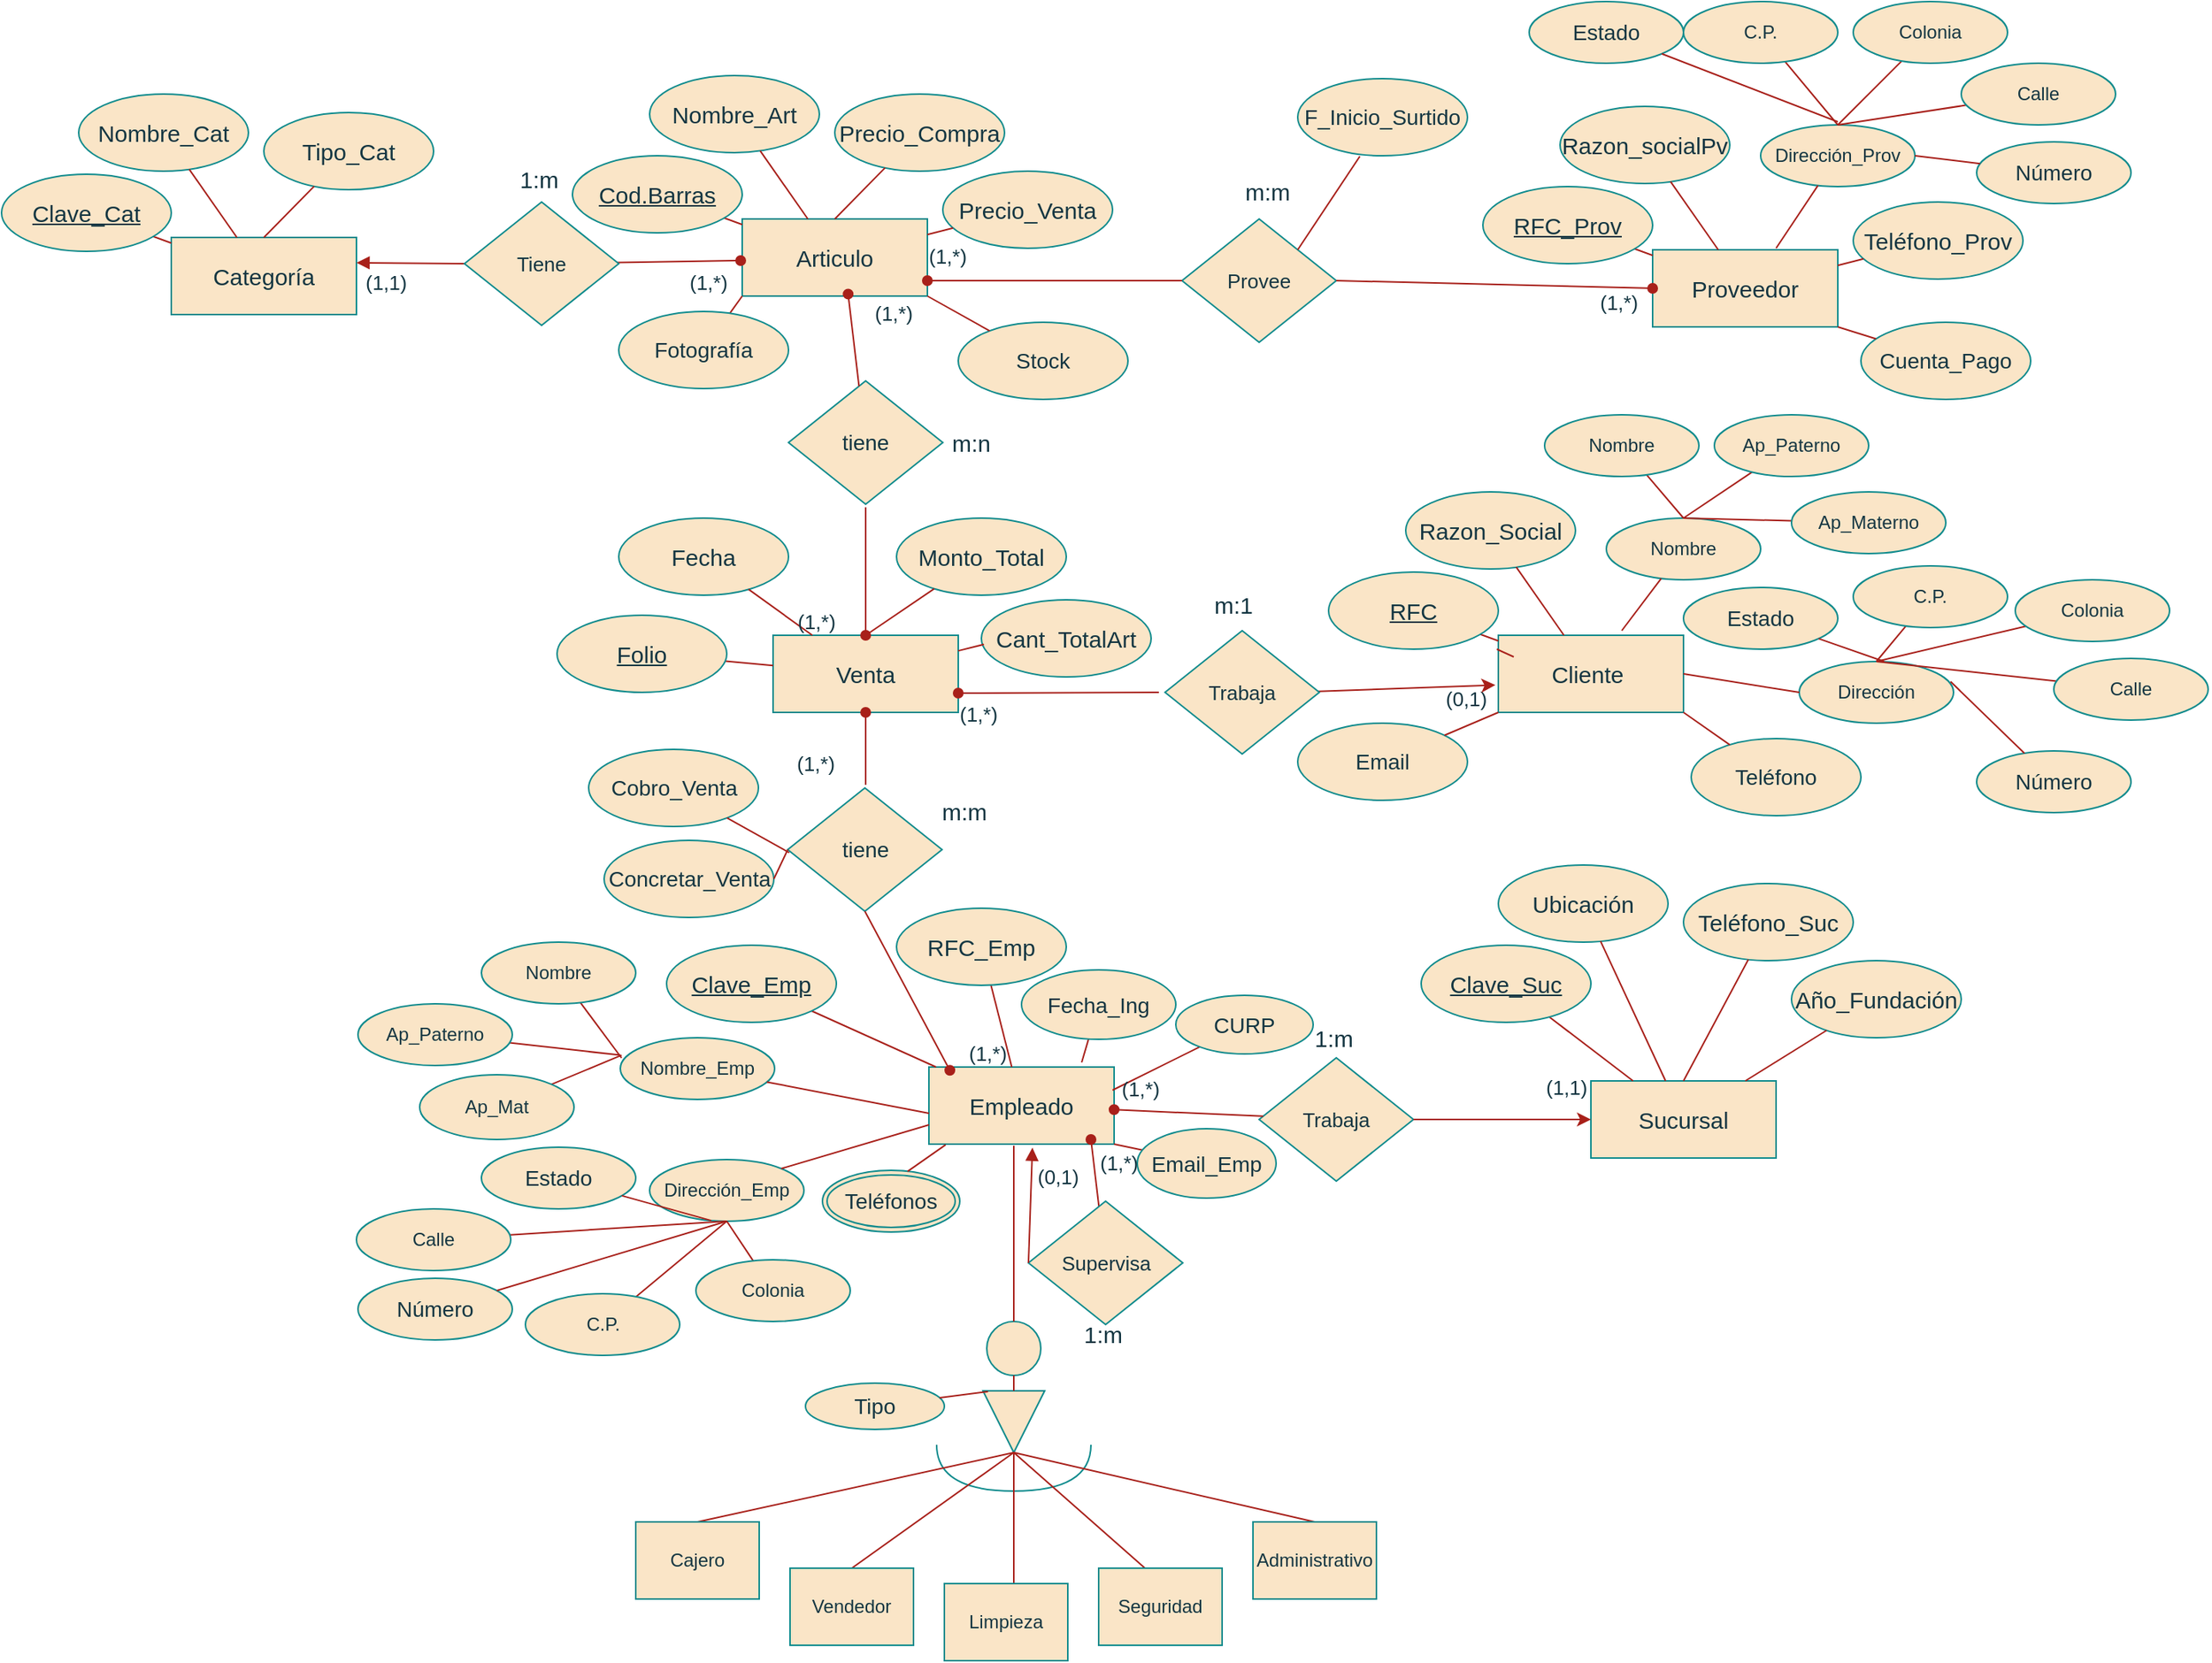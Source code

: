 <mxfile version="27.0.5" pages="4">
  <diagram id="R2lEEEUBdFMjLlhIrx00" name="Page-1">
    <mxGraphModel grid="1" page="1" gridSize="10" guides="1" tooltips="1" connect="1" arrows="1" fold="1" pageScale="1" pageWidth="850" pageHeight="1100" background="#ffffff" math="0" shadow="0" adaptiveColors="simple" extFonts="Permanent Marker^https://fonts.googleapis.com/css?family=Permanent+Marker">
      <root>
        <mxCell id="0" />
        <mxCell id="1" parent="0" />
        <mxCell id="Bvsbv_eMd5KJ3oDSHCtc-1" value="Articulo" style="whiteSpace=wrap;html=1;align=center;fontFamily=Helvetica;fontSize=15;labelBackgroundColor=none;fillColor=#FAE5C7;strokeColor=#0F8B8D;fontColor=#143642;" vertex="1" parent="1">
          <mxGeometry x="130" y="153" width="120" height="50" as="geometry" />
        </mxCell>
        <mxCell id="Bvsbv_eMd5KJ3oDSHCtc-2" style="edgeStyle=none;rounded=0;orthogonalLoop=1;jettySize=auto;html=1;startArrow=none;startFill=0;endArrow=none;endFill=0;fontFamily=Helvetica;fontSize=15;labelBackgroundColor=none;fontColor=default;strokeColor=#A8201A;" edge="1" parent="1" source="Bvsbv_eMd5KJ3oDSHCtc-3" target="Bvsbv_eMd5KJ3oDSHCtc-1">
          <mxGeometry relative="1" as="geometry" />
        </mxCell>
        <mxCell id="Bvsbv_eMd5KJ3oDSHCtc-3" value="Cod.Barras" style="ellipse;whiteSpace=wrap;html=1;align=center;fontStyle=4;fontFamily=Helvetica;fontSize=15;labelBackgroundColor=none;fillColor=#FAE5C7;strokeColor=#0F8B8D;fontColor=#143642;" vertex="1" parent="1">
          <mxGeometry x="20" y="112" width="110" height="50" as="geometry" />
        </mxCell>
        <mxCell id="Bvsbv_eMd5KJ3oDSHCtc-4" value="" style="group;fontFamily=Helvetica;fontSize=15;labelBackgroundColor=none;fontColor=#143642;" connectable="0" vertex="1" parent="1">
          <mxGeometry x="70" y="60" width="110" height="50" as="geometry" />
        </mxCell>
        <mxCell id="Bvsbv_eMd5KJ3oDSHCtc-5" value="Nombre_Art" style="ellipse;whiteSpace=wrap;html=1;align=center;fontFamily=Helvetica;fontSize=15;labelBackgroundColor=none;fillColor=#FAE5C7;strokeColor=#0F8B8D;fontColor=#143642;" vertex="1" parent="Bvsbv_eMd5KJ3oDSHCtc-4">
          <mxGeometry width="110" height="50" as="geometry" />
        </mxCell>
        <mxCell id="Bvsbv_eMd5KJ3oDSHCtc-6" value="" style="group;fontFamily=Helvetica;fontSize=15;labelBackgroundColor=none;fontColor=#143642;" connectable="0" vertex="1" parent="1">
          <mxGeometry x="190" y="72" width="110" height="50" as="geometry" />
        </mxCell>
        <mxCell id="Bvsbv_eMd5KJ3oDSHCtc-7" value="" style="group;fontFamily=Helvetica;fontSize=15;labelBackgroundColor=none;fontColor=#143642;" connectable="0" vertex="1" parent="Bvsbv_eMd5KJ3oDSHCtc-6">
          <mxGeometry width="110" height="50" as="geometry" />
        </mxCell>
        <mxCell id="Bvsbv_eMd5KJ3oDSHCtc-8" value="Precio_Compra" style="ellipse;whiteSpace=wrap;html=1;align=center;fontFamily=Helvetica;fontSize=15;labelBackgroundColor=none;fillColor=#FAE5C7;strokeColor=#0F8B8D;fontColor=#143642;" vertex="1" parent="Bvsbv_eMd5KJ3oDSHCtc-7">
          <mxGeometry width="110" height="50" as="geometry" />
        </mxCell>
        <mxCell id="Bvsbv_eMd5KJ3oDSHCtc-9" style="edgeStyle=none;rounded=0;orthogonalLoop=1;jettySize=auto;html=1;startArrow=none;startFill=0;endArrow=none;endFill=0;fontFamily=Helvetica;fontSize=15;labelBackgroundColor=none;fontColor=default;strokeColor=#A8201A;" edge="1" parent="1" source="Bvsbv_eMd5KJ3oDSHCtc-5" target="Bvsbv_eMd5KJ3oDSHCtc-1">
          <mxGeometry relative="1" as="geometry" />
        </mxCell>
        <mxCell id="Bvsbv_eMd5KJ3oDSHCtc-10" value="" style="group;fontFamily=Helvetica;fontSize=15;labelBackgroundColor=none;fontColor=#143642;" connectable="0" vertex="1" parent="1">
          <mxGeometry x="260" y="122" width="110" height="50" as="geometry" />
        </mxCell>
        <mxCell id="Bvsbv_eMd5KJ3oDSHCtc-11" value="" style="group;fontFamily=Helvetica;fontSize=15;labelBackgroundColor=none;fontColor=#143642;" connectable="0" vertex="1" parent="Bvsbv_eMd5KJ3oDSHCtc-10">
          <mxGeometry width="110" height="50" as="geometry" />
        </mxCell>
        <mxCell id="Bvsbv_eMd5KJ3oDSHCtc-12" value="Precio_Venta" style="ellipse;whiteSpace=wrap;html=1;align=center;fontFamily=Helvetica;fontSize=15;labelBackgroundColor=none;fillColor=#FAE5C7;strokeColor=#0F8B8D;fontColor=#143642;" vertex="1" parent="Bvsbv_eMd5KJ3oDSHCtc-11">
          <mxGeometry width="110" height="50" as="geometry" />
        </mxCell>
        <mxCell id="Bvsbv_eMd5KJ3oDSHCtc-13" style="edgeStyle=none;rounded=0;orthogonalLoop=1;jettySize=auto;html=1;entryX=0.5;entryY=0;entryDx=0;entryDy=0;startArrow=none;startFill=0;endArrow=none;endFill=0;fontFamily=Helvetica;fontSize=15;labelBackgroundColor=none;fontColor=default;strokeColor=#A8201A;" edge="1" parent="Bvsbv_eMd5KJ3oDSHCtc-10" source="Bvsbv_eMd5KJ3oDSHCtc-12">
          <mxGeometry relative="1" as="geometry" />
        </mxCell>
        <mxCell id="Bvsbv_eMd5KJ3oDSHCtc-14" style="edgeStyle=none;rounded=0;orthogonalLoop=1;jettySize=auto;html=1;startArrow=none;startFill=0;endArrow=none;endFill=0;fontFamily=Helvetica;fontSize=15;labelBackgroundColor=none;fontColor=default;strokeColor=#A8201A;" edge="1" parent="1" source="Bvsbv_eMd5KJ3oDSHCtc-12" target="Bvsbv_eMd5KJ3oDSHCtc-1">
          <mxGeometry relative="1" as="geometry" />
        </mxCell>
        <mxCell id="Bvsbv_eMd5KJ3oDSHCtc-15" style="edgeStyle=none;rounded=0;orthogonalLoop=1;jettySize=auto;html=1;entryX=0.5;entryY=0;entryDx=0;entryDy=0;startArrow=none;startFill=0;endArrow=none;endFill=0;fontFamily=Helvetica;fontSize=15;labelBackgroundColor=none;fontColor=default;strokeColor=#A8201A;" edge="1" parent="1" source="Bvsbv_eMd5KJ3oDSHCtc-8" target="Bvsbv_eMd5KJ3oDSHCtc-1">
          <mxGeometry relative="1" as="geometry" />
        </mxCell>
        <mxCell id="Bvsbv_eMd5KJ3oDSHCtc-16" value="Proveedor" style="whiteSpace=wrap;html=1;align=center;fontFamily=Helvetica;fontSize=15;labelBackgroundColor=none;fillColor=#FAE5C7;strokeColor=#0F8B8D;fontColor=#143642;" vertex="1" parent="1">
          <mxGeometry x="720" y="173" width="120" height="50" as="geometry" />
        </mxCell>
        <mxCell id="Bvsbv_eMd5KJ3oDSHCtc-17" style="edgeStyle=none;rounded=0;orthogonalLoop=1;jettySize=auto;html=1;startArrow=none;startFill=0;endArrow=none;endFill=0;fontFamily=Helvetica;fontSize=15;labelBackgroundColor=none;fontColor=default;strokeColor=#A8201A;" edge="1" parent="1" source="Bvsbv_eMd5KJ3oDSHCtc-18" target="Bvsbv_eMd5KJ3oDSHCtc-16">
          <mxGeometry relative="1" as="geometry" />
        </mxCell>
        <mxCell id="Bvsbv_eMd5KJ3oDSHCtc-18" value="RFC_Prov" style="ellipse;whiteSpace=wrap;html=1;align=center;fontStyle=4;fontFamily=Helvetica;fontSize=15;labelBackgroundColor=none;fillColor=#FAE5C7;strokeColor=#0F8B8D;fontColor=#143642;" vertex="1" parent="1">
          <mxGeometry x="610" y="132" width="110" height="50" as="geometry" />
        </mxCell>
        <mxCell id="Bvsbv_eMd5KJ3oDSHCtc-19" value="" style="group;fontFamily=Helvetica;fontSize=15;labelBackgroundColor=none;fontColor=#143642;" connectable="0" vertex="1" parent="1">
          <mxGeometry x="660" y="80" width="110" height="50" as="geometry" />
        </mxCell>
        <mxCell id="Bvsbv_eMd5KJ3oDSHCtc-20" value="Razon_socialPv" style="ellipse;whiteSpace=wrap;html=1;align=center;fontFamily=Helvetica;fontSize=15;labelBackgroundColor=none;fillColor=#FAE5C7;strokeColor=#0F8B8D;fontColor=#143642;" vertex="1" parent="Bvsbv_eMd5KJ3oDSHCtc-19">
          <mxGeometry width="110" height="50" as="geometry" />
        </mxCell>
        <mxCell id="Bvsbv_eMd5KJ3oDSHCtc-21" value="" style="group;fontFamily=Helvetica;fontSize=15;labelBackgroundColor=none;fontColor=#143642;" connectable="0" vertex="1" parent="1">
          <mxGeometry x="780" y="92" width="110" height="50" as="geometry" />
        </mxCell>
        <mxCell id="Bvsbv_eMd5KJ3oDSHCtc-24" style="edgeStyle=none;rounded=0;orthogonalLoop=1;jettySize=auto;html=1;startArrow=none;startFill=0;endArrow=none;endFill=0;fontFamily=Helvetica;fontSize=15;labelBackgroundColor=none;fontColor=default;strokeColor=#A8201A;" edge="1" parent="1" source="Bvsbv_eMd5KJ3oDSHCtc-20" target="Bvsbv_eMd5KJ3oDSHCtc-16">
          <mxGeometry relative="1" as="geometry" />
        </mxCell>
        <mxCell id="Bvsbv_eMd5KJ3oDSHCtc-25" value="" style="group;fontFamily=Helvetica;fontSize=15;labelBackgroundColor=none;fontColor=#143642;" connectable="0" vertex="1" parent="1">
          <mxGeometry x="850" y="142" width="110" height="50" as="geometry" />
        </mxCell>
        <mxCell id="Bvsbv_eMd5KJ3oDSHCtc-26" value="" style="group;fontFamily=Helvetica;fontSize=15;labelBackgroundColor=none;fontColor=#143642;" connectable="0" vertex="1" parent="Bvsbv_eMd5KJ3oDSHCtc-25">
          <mxGeometry width="110" height="50" as="geometry" />
        </mxCell>
        <mxCell id="Bvsbv_eMd5KJ3oDSHCtc-27" value="Teléfono_Prov" style="ellipse;whiteSpace=wrap;html=1;align=center;fontFamily=Helvetica;fontSize=15;labelBackgroundColor=none;fillColor=#FAE5C7;strokeColor=#0F8B8D;fontColor=#143642;" vertex="1" parent="Bvsbv_eMd5KJ3oDSHCtc-26">
          <mxGeometry width="110" height="50" as="geometry" />
        </mxCell>
        <mxCell id="Bvsbv_eMd5KJ3oDSHCtc-28" style="edgeStyle=none;rounded=0;orthogonalLoop=1;jettySize=auto;html=1;entryX=0.5;entryY=0;entryDx=0;entryDy=0;startArrow=none;startFill=0;endArrow=none;endFill=0;fontFamily=Helvetica;fontSize=15;labelBackgroundColor=none;fontColor=default;strokeColor=#A8201A;" edge="1" parent="Bvsbv_eMd5KJ3oDSHCtc-25" source="Bvsbv_eMd5KJ3oDSHCtc-27">
          <mxGeometry relative="1" as="geometry" />
        </mxCell>
        <mxCell id="Bvsbv_eMd5KJ3oDSHCtc-29" style="edgeStyle=none;rounded=0;orthogonalLoop=1;jettySize=auto;html=1;startArrow=none;startFill=0;endArrow=none;endFill=0;fontFamily=Helvetica;fontSize=15;labelBackgroundColor=none;fontColor=default;strokeColor=#A8201A;" edge="1" parent="1" source="Bvsbv_eMd5KJ3oDSHCtc-27" target="Bvsbv_eMd5KJ3oDSHCtc-16">
          <mxGeometry relative="1" as="geometry" />
        </mxCell>
        <mxCell id="Bvsbv_eMd5KJ3oDSHCtc-31" value="Venta" style="whiteSpace=wrap;html=1;align=center;fontFamily=Helvetica;fontSize=15;labelBackgroundColor=none;fillColor=#FAE5C7;strokeColor=#0F8B8D;fontColor=#143642;" vertex="1" parent="1">
          <mxGeometry x="150" y="423" width="120" height="50" as="geometry" />
        </mxCell>
        <mxCell id="Bvsbv_eMd5KJ3oDSHCtc-32" style="edgeStyle=none;rounded=0;orthogonalLoop=1;jettySize=auto;html=1;startArrow=none;startFill=0;endArrow=none;endFill=0;fontFamily=Helvetica;fontSize=15;labelBackgroundColor=none;fontColor=default;strokeColor=#A8201A;" edge="1" parent="1" source="Bvsbv_eMd5KJ3oDSHCtc-33" target="Bvsbv_eMd5KJ3oDSHCtc-31">
          <mxGeometry relative="1" as="geometry" />
        </mxCell>
        <mxCell id="Bvsbv_eMd5KJ3oDSHCtc-33" value="Folio" style="ellipse;whiteSpace=wrap;html=1;align=center;fontStyle=4;fontFamily=Helvetica;fontSize=15;labelBackgroundColor=none;fillColor=#FAE5C7;strokeColor=#0F8B8D;fontColor=#143642;" vertex="1" parent="1">
          <mxGeometry x="10" y="410" width="110" height="50" as="geometry" />
        </mxCell>
        <mxCell id="Bvsbv_eMd5KJ3oDSHCtc-34" value="" style="group;fontFamily=Helvetica;fontSize=15;labelBackgroundColor=none;fontColor=#143642;" connectable="0" vertex="1" parent="1">
          <mxGeometry x="50" y="347" width="110" height="50" as="geometry" />
        </mxCell>
        <mxCell id="Bvsbv_eMd5KJ3oDSHCtc-35" value="Fecha" style="ellipse;whiteSpace=wrap;html=1;align=center;fontFamily=Helvetica;fontSize=15;labelBackgroundColor=none;fillColor=#FAE5C7;strokeColor=#0F8B8D;fontColor=#143642;" vertex="1" parent="Bvsbv_eMd5KJ3oDSHCtc-34">
          <mxGeometry width="110" height="50" as="geometry" />
        </mxCell>
        <mxCell id="Bvsbv_eMd5KJ3oDSHCtc-36" value="" style="group;fontFamily=Helvetica;fontSize=15;labelBackgroundColor=none;fontColor=#143642;" connectable="0" vertex="1" parent="1">
          <mxGeometry x="230" y="347" width="110" height="50" as="geometry" />
        </mxCell>
        <mxCell id="Bvsbv_eMd5KJ3oDSHCtc-37" value="" style="group;fontFamily=Helvetica;fontSize=15;labelBackgroundColor=none;fontColor=#143642;" connectable="0" vertex="1" parent="Bvsbv_eMd5KJ3oDSHCtc-36">
          <mxGeometry width="110" height="50" as="geometry" />
        </mxCell>
        <mxCell id="Bvsbv_eMd5KJ3oDSHCtc-38" value="Monto_Total" style="ellipse;whiteSpace=wrap;html=1;align=center;fontFamily=Helvetica;fontSize=15;labelBackgroundColor=none;fillColor=#FAE5C7;strokeColor=#0F8B8D;fontColor=#143642;" vertex="1" parent="Bvsbv_eMd5KJ3oDSHCtc-37">
          <mxGeometry width="110" height="50" as="geometry" />
        </mxCell>
        <mxCell id="Bvsbv_eMd5KJ3oDSHCtc-39" style="edgeStyle=none;rounded=0;orthogonalLoop=1;jettySize=auto;html=1;startArrow=none;startFill=0;endArrow=none;endFill=0;fontFamily=Helvetica;fontSize=15;labelBackgroundColor=none;fontColor=default;strokeColor=#A8201A;" edge="1" parent="1" source="Bvsbv_eMd5KJ3oDSHCtc-35" target="Bvsbv_eMd5KJ3oDSHCtc-31">
          <mxGeometry relative="1" as="geometry" />
        </mxCell>
        <mxCell id="Bvsbv_eMd5KJ3oDSHCtc-40" value="" style="group;fontFamily=Helvetica;fontSize=15;labelBackgroundColor=none;fontColor=#143642;" connectable="0" vertex="1" parent="1">
          <mxGeometry x="285" y="400" width="110" height="50" as="geometry" />
        </mxCell>
        <mxCell id="Bvsbv_eMd5KJ3oDSHCtc-41" value="" style="group;fontFamily=Helvetica;fontSize=15;labelBackgroundColor=none;fontColor=#143642;" connectable="0" vertex="1" parent="Bvsbv_eMd5KJ3oDSHCtc-40">
          <mxGeometry width="110" height="50" as="geometry" />
        </mxCell>
        <mxCell id="Bvsbv_eMd5KJ3oDSHCtc-42" value="Cant_TotalArt" style="ellipse;whiteSpace=wrap;html=1;align=center;fontFamily=Helvetica;fontSize=15;labelBackgroundColor=none;fillColor=#FAE5C7;strokeColor=#0F8B8D;fontColor=#143642;" vertex="1" parent="Bvsbv_eMd5KJ3oDSHCtc-41">
          <mxGeometry width="110" height="50" as="geometry" />
        </mxCell>
        <mxCell id="Bvsbv_eMd5KJ3oDSHCtc-43" style="edgeStyle=none;rounded=0;orthogonalLoop=1;jettySize=auto;html=1;entryX=0.5;entryY=0;entryDx=0;entryDy=0;startArrow=none;startFill=0;endArrow=none;endFill=0;fontFamily=Helvetica;fontSize=15;labelBackgroundColor=none;fontColor=default;strokeColor=#A8201A;" edge="1" parent="Bvsbv_eMd5KJ3oDSHCtc-40" source="Bvsbv_eMd5KJ3oDSHCtc-42">
          <mxGeometry relative="1" as="geometry" />
        </mxCell>
        <mxCell id="Bvsbv_eMd5KJ3oDSHCtc-44" style="edgeStyle=none;rounded=0;orthogonalLoop=1;jettySize=auto;html=1;startArrow=none;startFill=0;endArrow=none;endFill=0;fontFamily=Helvetica;fontSize=15;labelBackgroundColor=none;fontColor=default;strokeColor=#A8201A;" edge="1" parent="1" target="Bvsbv_eMd5KJ3oDSHCtc-31">
          <mxGeometry relative="1" as="geometry">
            <mxPoint x="286.636" y="428.905" as="sourcePoint" />
          </mxGeometry>
        </mxCell>
        <mxCell id="Bvsbv_eMd5KJ3oDSHCtc-45" style="edgeStyle=none;rounded=0;orthogonalLoop=1;jettySize=auto;html=1;entryX=0.5;entryY=0;entryDx=0;entryDy=0;startArrow=none;startFill=0;endArrow=none;endFill=0;fontFamily=Helvetica;fontSize=15;labelBackgroundColor=none;fontColor=default;strokeColor=#A8201A;" edge="1" parent="1" source="Bvsbv_eMd5KJ3oDSHCtc-38" target="Bvsbv_eMd5KJ3oDSHCtc-31">
          <mxGeometry relative="1" as="geometry" />
        </mxCell>
        <mxCell id="Bvsbv_eMd5KJ3oDSHCtc-46" value="" style="group;fontFamily=Helvetica;fontSize=14;labelBackgroundColor=none;fontColor=#143642;" connectable="0" vertex="1" parent="1">
          <mxGeometry x="270" y="220" width="110" height="50" as="geometry" />
        </mxCell>
        <mxCell id="Bvsbv_eMd5KJ3oDSHCtc-47" value="Stock" style="ellipse;whiteSpace=wrap;html=1;align=center;fontFamily=Helvetica;fontSize=14;labelBackgroundColor=none;fillColor=#FAE5C7;strokeColor=#0F8B8D;fontColor=#143642;" vertex="1" parent="Bvsbv_eMd5KJ3oDSHCtc-46">
          <mxGeometry width="110" height="50" as="geometry" />
        </mxCell>
        <mxCell id="Bvsbv_eMd5KJ3oDSHCtc-48" style="edgeStyle=none;rounded=0;orthogonalLoop=1;jettySize=auto;html=1;startArrow=none;startFill=0;endArrow=none;endFill=0;fontFamily=Helvetica;fontSize=14;entryX=1;entryY=1;entryDx=0;entryDy=0;labelBackgroundColor=none;fontColor=default;strokeColor=#A8201A;" edge="1" parent="1" source="Bvsbv_eMd5KJ3oDSHCtc-47" target="Bvsbv_eMd5KJ3oDSHCtc-1">
          <mxGeometry x="30" y="90" as="geometry">
            <mxPoint x="230" y="213.5" as="targetPoint" />
          </mxGeometry>
        </mxCell>
        <mxCell id="Bvsbv_eMd5KJ3oDSHCtc-51" style="edgeStyle=none;rounded=0;orthogonalLoop=1;jettySize=auto;html=1;startArrow=none;startFill=0;endArrow=none;endFill=0;fontFamily=Helvetica;fontSize=14;entryX=0;entryY=1;entryDx=0;entryDy=0;labelBackgroundColor=none;fontColor=default;strokeColor=#A8201A;" edge="1" parent="1" source="Bvsbv_eMd5KJ3oDSHCtc-50" target="Bvsbv_eMd5KJ3oDSHCtc-1">
          <mxGeometry x="30" y="90" as="geometry">
            <mxPoint x="40" y="310" as="targetPoint" />
          </mxGeometry>
        </mxCell>
        <mxCell id="Bvsbv_eMd5KJ3oDSHCtc-50" value="Fotografía" style="ellipse;whiteSpace=wrap;html=1;align=center;fontFamily=Helvetica;fontSize=14;labelBackgroundColor=none;fillColor=#FAE5C7;strokeColor=#0F8B8D;fontColor=#143642;" vertex="1" parent="1">
          <mxGeometry x="50" y="213" width="110" height="50" as="geometry" />
        </mxCell>
        <mxCell id="Bvsbv_eMd5KJ3oDSHCtc-53" value="" style="group;fontFamily=Helvetica;fontSize=14;labelBackgroundColor=none;fontColor=#143642;" connectable="0" vertex="1" parent="1">
          <mxGeometry x="855" y="220" width="110" height="50" as="geometry" />
        </mxCell>
        <mxCell id="Bvsbv_eMd5KJ3oDSHCtc-54" value="Cuenta_Pago" style="ellipse;whiteSpace=wrap;html=1;align=center;fontFamily=Helvetica;fontSize=14;labelBackgroundColor=none;fillColor=#FAE5C7;strokeColor=#0F8B8D;fontColor=#143642;" vertex="1" parent="Bvsbv_eMd5KJ3oDSHCtc-53">
          <mxGeometry width="110" height="50" as="geometry" />
        </mxCell>
        <mxCell id="Bvsbv_eMd5KJ3oDSHCtc-55" style="edgeStyle=none;rounded=0;orthogonalLoop=1;jettySize=auto;html=1;startArrow=none;startFill=0;endArrow=none;endFill=0;fontFamily=Helvetica;fontSize=14;entryX=1;entryY=1;entryDx=0;entryDy=0;labelBackgroundColor=none;fontColor=default;strokeColor=#A8201A;" edge="1" parent="1" source="Bvsbv_eMd5KJ3oDSHCtc-54" target="Bvsbv_eMd5KJ3oDSHCtc-16">
          <mxGeometry x="30" y="90" as="geometry">
            <mxPoint x="845" y="300" as="targetPoint" />
          </mxGeometry>
        </mxCell>
        <mxCell id="Bvsbv_eMd5KJ3oDSHCtc-56" value="Cliente&amp;nbsp;" style="whiteSpace=wrap;html=1;align=center;fontFamily=Helvetica;fontSize=15;labelBackgroundColor=none;fillColor=#FAE5C7;strokeColor=#0F8B8D;fontColor=#143642;" vertex="1" parent="1">
          <mxGeometry x="620" y="423" width="120" height="50" as="geometry" />
        </mxCell>
        <mxCell id="Bvsbv_eMd5KJ3oDSHCtc-57" style="edgeStyle=none;rounded=0;orthogonalLoop=1;jettySize=auto;html=1;startArrow=none;startFill=0;endArrow=none;endFill=0;fontFamily=Helvetica;fontSize=15;labelBackgroundColor=none;fontColor=default;strokeColor=#A8201A;" edge="1" parent="1" source="Bvsbv_eMd5KJ3oDSHCtc-58" target="Bvsbv_eMd5KJ3oDSHCtc-56">
          <mxGeometry relative="1" as="geometry" />
        </mxCell>
        <mxCell id="Bvsbv_eMd5KJ3oDSHCtc-58" value="RFC" style="ellipse;whiteSpace=wrap;html=1;align=center;fontStyle=4;fontFamily=Helvetica;fontSize=15;labelBackgroundColor=none;fillColor=#FAE5C7;strokeColor=#0F8B8D;fontColor=#143642;" vertex="1" parent="1">
          <mxGeometry x="510" y="382" width="110" height="50" as="geometry" />
        </mxCell>
        <mxCell id="Bvsbv_eMd5KJ3oDSHCtc-59" value="" style="group;fontFamily=Helvetica;fontSize=15;labelBackgroundColor=none;fontColor=#143642;" connectable="0" vertex="1" parent="1">
          <mxGeometry x="560" y="330" width="110" height="50" as="geometry" />
        </mxCell>
        <mxCell id="Bvsbv_eMd5KJ3oDSHCtc-60" value="Razon_Social" style="ellipse;whiteSpace=wrap;html=1;align=center;fontFamily=Helvetica;fontSize=15;labelBackgroundColor=none;fillColor=#FAE5C7;strokeColor=#0F8B8D;fontColor=#143642;" vertex="1" parent="Bvsbv_eMd5KJ3oDSHCtc-59">
          <mxGeometry width="110" height="50" as="geometry" />
        </mxCell>
        <mxCell id="Bvsbv_eMd5KJ3oDSHCtc-64" style="edgeStyle=none;rounded=0;orthogonalLoop=1;jettySize=auto;html=1;startArrow=none;startFill=0;endArrow=none;endFill=0;fontFamily=Helvetica;fontSize=15;labelBackgroundColor=none;fontColor=default;strokeColor=#A8201A;" edge="1" parent="1" source="Bvsbv_eMd5KJ3oDSHCtc-60" target="Bvsbv_eMd5KJ3oDSHCtc-56">
          <mxGeometry relative="1" as="geometry" />
        </mxCell>
        <mxCell id="Bvsbv_eMd5KJ3oDSHCtc-71" value="" style="group;fontFamily=Helvetica;fontSize=14;labelBackgroundColor=none;fontColor=#143642;" connectable="0" vertex="1" parent="1">
          <mxGeometry x="745" y="490" width="110" height="50" as="geometry" />
        </mxCell>
        <mxCell id="Bvsbv_eMd5KJ3oDSHCtc-72" value="Teléfono" style="ellipse;whiteSpace=wrap;html=1;align=center;fontFamily=Helvetica;fontSize=14;labelBackgroundColor=none;fillColor=#FAE5C7;strokeColor=#0F8B8D;fontColor=#143642;" vertex="1" parent="Bvsbv_eMd5KJ3oDSHCtc-71">
          <mxGeometry width="110" height="50" as="geometry" />
        </mxCell>
        <mxCell id="Bvsbv_eMd5KJ3oDSHCtc-73" style="edgeStyle=none;rounded=0;orthogonalLoop=1;jettySize=auto;html=1;startArrow=none;startFill=0;endArrow=none;endFill=0;fontFamily=Helvetica;fontSize=14;entryX=1;entryY=1;entryDx=0;entryDy=0;labelBackgroundColor=none;fontColor=default;strokeColor=#A8201A;" edge="1" parent="1" source="Bvsbv_eMd5KJ3oDSHCtc-72" target="Bvsbv_eMd5KJ3oDSHCtc-56">
          <mxGeometry x="30" y="90" as="geometry">
            <mxPoint x="770" y="530" as="targetPoint" />
          </mxGeometry>
        </mxCell>
        <mxCell id="Bvsbv_eMd5KJ3oDSHCtc-74" value="" style="group;fontFamily=Helvetica;fontSize=14;labelBackgroundColor=none;fontColor=#143642;" connectable="0" vertex="1" parent="1">
          <mxGeometry x="490" y="480" width="110" height="50" as="geometry" />
        </mxCell>
        <mxCell id="Bvsbv_eMd5KJ3oDSHCtc-75" value="Email" style="ellipse;whiteSpace=wrap;html=1;align=center;fontFamily=Helvetica;fontSize=14;labelBackgroundColor=none;fillColor=#FAE5C7;strokeColor=#0F8B8D;fontColor=#143642;" vertex="1" parent="Bvsbv_eMd5KJ3oDSHCtc-74">
          <mxGeometry width="110" height="50" as="geometry" />
        </mxCell>
        <mxCell id="Bvsbv_eMd5KJ3oDSHCtc-76" style="edgeStyle=none;rounded=0;orthogonalLoop=1;jettySize=auto;html=1;startArrow=none;startFill=0;endArrow=none;endFill=0;fontFamily=Helvetica;fontSize=14;entryX=0;entryY=1;entryDx=0;entryDy=0;labelBackgroundColor=none;fontColor=default;strokeColor=#A8201A;" edge="1" parent="1" source="Bvsbv_eMd5KJ3oDSHCtc-75" target="Bvsbv_eMd5KJ3oDSHCtc-56">
          <mxGeometry x="30" y="90" as="geometry">
            <mxPoint x="480" y="560" as="targetPoint" />
          </mxGeometry>
        </mxCell>
        <mxCell id="Bvsbv_eMd5KJ3oDSHCtc-77" value="Categoría" style="whiteSpace=wrap;html=1;align=center;fontFamily=Helvetica;fontSize=15;labelBackgroundColor=none;fillColor=#FAE5C7;strokeColor=#0F8B8D;fontColor=#143642;" vertex="1" parent="1">
          <mxGeometry x="-240" y="165" width="120" height="50" as="geometry" />
        </mxCell>
        <mxCell id="Bvsbv_eMd5KJ3oDSHCtc-78" style="edgeStyle=none;rounded=0;orthogonalLoop=1;jettySize=auto;html=1;startArrow=none;startFill=0;endArrow=none;endFill=0;fontFamily=Helvetica;fontSize=15;labelBackgroundColor=none;fontColor=default;strokeColor=#A8201A;" edge="1" parent="1" source="Bvsbv_eMd5KJ3oDSHCtc-79" target="Bvsbv_eMd5KJ3oDSHCtc-77">
          <mxGeometry relative="1" as="geometry" />
        </mxCell>
        <mxCell id="Bvsbv_eMd5KJ3oDSHCtc-79" value="Clave_Cat" style="ellipse;whiteSpace=wrap;html=1;align=center;fontStyle=4;fontFamily=Helvetica;fontSize=15;labelBackgroundColor=none;fillColor=#FAE5C7;strokeColor=#0F8B8D;fontColor=#143642;" vertex="1" parent="1">
          <mxGeometry x="-350" y="124" width="110" height="50" as="geometry" />
        </mxCell>
        <mxCell id="Bvsbv_eMd5KJ3oDSHCtc-80" value="" style="group;fontFamily=Helvetica;fontSize=15;labelBackgroundColor=none;fontColor=#143642;" connectable="0" vertex="1" parent="1">
          <mxGeometry x="-300" y="72" width="110" height="50" as="geometry" />
        </mxCell>
        <mxCell id="Bvsbv_eMd5KJ3oDSHCtc-81" value="Nombre_Cat" style="ellipse;whiteSpace=wrap;html=1;align=center;fontFamily=Helvetica;fontSize=15;labelBackgroundColor=none;fillColor=#FAE5C7;strokeColor=#0F8B8D;fontColor=#143642;" vertex="1" parent="Bvsbv_eMd5KJ3oDSHCtc-80">
          <mxGeometry width="110" height="50" as="geometry" />
        </mxCell>
        <mxCell id="Bvsbv_eMd5KJ3oDSHCtc-82" value="" style="group;fontFamily=Helvetica;fontSize=15;labelBackgroundColor=none;fontColor=#143642;" connectable="0" vertex="1" parent="1">
          <mxGeometry x="-180" y="84" width="110" height="50" as="geometry" />
        </mxCell>
        <mxCell id="Bvsbv_eMd5KJ3oDSHCtc-83" value="" style="group;fontFamily=Helvetica;fontSize=15;labelBackgroundColor=none;fontColor=#143642;" connectable="0" vertex="1" parent="Bvsbv_eMd5KJ3oDSHCtc-82">
          <mxGeometry width="110" height="50" as="geometry" />
        </mxCell>
        <mxCell id="Bvsbv_eMd5KJ3oDSHCtc-84" value="Tipo_Cat" style="ellipse;whiteSpace=wrap;html=1;align=center;fontFamily=Helvetica;fontSize=15;labelBackgroundColor=none;fillColor=#FAE5C7;strokeColor=#0F8B8D;fontColor=#143642;" vertex="1" parent="Bvsbv_eMd5KJ3oDSHCtc-83">
          <mxGeometry width="110" height="50" as="geometry" />
        </mxCell>
        <mxCell id="Bvsbv_eMd5KJ3oDSHCtc-85" style="edgeStyle=none;rounded=0;orthogonalLoop=1;jettySize=auto;html=1;startArrow=none;startFill=0;endArrow=none;endFill=0;fontFamily=Helvetica;fontSize=15;labelBackgroundColor=none;fontColor=default;strokeColor=#A8201A;" edge="1" parent="1" source="Bvsbv_eMd5KJ3oDSHCtc-81" target="Bvsbv_eMd5KJ3oDSHCtc-77">
          <mxGeometry relative="1" as="geometry" />
        </mxCell>
        <mxCell id="Bvsbv_eMd5KJ3oDSHCtc-91" style="edgeStyle=none;rounded=0;orthogonalLoop=1;jettySize=auto;html=1;entryX=0.5;entryY=0;entryDx=0;entryDy=0;startArrow=none;startFill=0;endArrow=none;endFill=0;fontFamily=Helvetica;fontSize=15;labelBackgroundColor=none;fontColor=default;strokeColor=#A8201A;" edge="1" parent="1" source="Bvsbv_eMd5KJ3oDSHCtc-84" target="Bvsbv_eMd5KJ3oDSHCtc-77">
          <mxGeometry relative="1" as="geometry" />
        </mxCell>
        <mxCell id="Bvsbv_eMd5KJ3oDSHCtc-92" value="Empleado" style="whiteSpace=wrap;html=1;align=center;fontFamily=Helvetica;fontSize=15;labelBackgroundColor=none;fillColor=#FAE5C7;strokeColor=#0F8B8D;fontColor=#143642;" vertex="1" parent="1">
          <mxGeometry x="251" y="703" width="120" height="50" as="geometry" />
        </mxCell>
        <mxCell id="Bvsbv_eMd5KJ3oDSHCtc-93" style="edgeStyle=none;rounded=0;orthogonalLoop=1;jettySize=auto;html=1;startArrow=none;startFill=0;endArrow=none;endFill=0;fontFamily=Helvetica;fontSize=15;labelBackgroundColor=none;fontColor=default;strokeColor=#A8201A;" edge="1" parent="1" source="Bvsbv_eMd5KJ3oDSHCtc-94" target="Bvsbv_eMd5KJ3oDSHCtc-92">
          <mxGeometry relative="1" as="geometry" />
        </mxCell>
        <mxCell id="Bvsbv_eMd5KJ3oDSHCtc-94" value="Clave_Emp" style="ellipse;whiteSpace=wrap;html=1;align=center;fontStyle=4;fontFamily=Helvetica;fontSize=15;labelBackgroundColor=none;fillColor=#FAE5C7;strokeColor=#0F8B8D;fontColor=#143642;" vertex="1" parent="1">
          <mxGeometry x="81" y="624" width="110" height="50" as="geometry" />
        </mxCell>
        <mxCell id="Bvsbv_eMd5KJ3oDSHCtc-100" style="edgeStyle=none;rounded=0;orthogonalLoop=1;jettySize=auto;html=1;startArrow=none;startFill=0;endArrow=none;endFill=0;fontFamily=Helvetica;fontSize=15;labelBackgroundColor=none;fontColor=default;strokeColor=#A8201A;" edge="1" parent="1" source="Bvsbv_eMd5KJ3oDSHCtc-96" target="Bvsbv_eMd5KJ3oDSHCtc-92">
          <mxGeometry relative="1" as="geometry" />
        </mxCell>
        <mxCell id="Bvsbv_eMd5KJ3oDSHCtc-107" value="Sucursal" style="whiteSpace=wrap;html=1;align=center;fontFamily=Helvetica;fontSize=15;labelBackgroundColor=none;fillColor=#FAE5C7;strokeColor=#0F8B8D;fontColor=#143642;" vertex="1" parent="1">
          <mxGeometry x="680" y="712" width="120" height="50" as="geometry" />
        </mxCell>
        <mxCell id="Bvsbv_eMd5KJ3oDSHCtc-108" style="edgeStyle=none;rounded=0;orthogonalLoop=1;jettySize=auto;html=1;startArrow=none;startFill=0;endArrow=none;endFill=0;fontFamily=Helvetica;fontSize=15;labelBackgroundColor=none;fontColor=default;strokeColor=#A8201A;" edge="1" parent="1" source="Bvsbv_eMd5KJ3oDSHCtc-109" target="Bvsbv_eMd5KJ3oDSHCtc-107">
          <mxGeometry relative="1" as="geometry" />
        </mxCell>
        <mxCell id="Bvsbv_eMd5KJ3oDSHCtc-109" value="Clave_Suc" style="ellipse;whiteSpace=wrap;html=1;align=center;fontStyle=4;fontFamily=Helvetica;fontSize=15;labelBackgroundColor=none;fillColor=#FAE5C7;strokeColor=#0F8B8D;fontColor=#143642;" vertex="1" parent="1">
          <mxGeometry x="570" y="624" width="110" height="50" as="geometry" />
        </mxCell>
        <mxCell id="Bvsbv_eMd5KJ3oDSHCtc-110" value="" style="group;fontFamily=Helvetica;fontSize=15;labelBackgroundColor=none;fontColor=#143642;" connectable="0" vertex="1" parent="1">
          <mxGeometry x="620" y="572" width="110" height="50" as="geometry" />
        </mxCell>
        <mxCell id="Bvsbv_eMd5KJ3oDSHCtc-111" value="Ubicación" style="ellipse;whiteSpace=wrap;html=1;align=center;fontFamily=Helvetica;fontSize=15;labelBackgroundColor=none;fillColor=#FAE5C7;strokeColor=#0F8B8D;fontColor=#143642;" vertex="1" parent="Bvsbv_eMd5KJ3oDSHCtc-110">
          <mxGeometry width="110" height="50" as="geometry" />
        </mxCell>
        <mxCell id="Bvsbv_eMd5KJ3oDSHCtc-112" value="" style="group;fontFamily=Helvetica;fontSize=15;labelBackgroundColor=none;fontColor=#143642;" connectable="0" vertex="1" parent="1">
          <mxGeometry x="740" y="584" width="110" height="50" as="geometry" />
        </mxCell>
        <mxCell id="Bvsbv_eMd5KJ3oDSHCtc-113" value="" style="group;fontFamily=Helvetica;fontSize=15;labelBackgroundColor=none;fontColor=#143642;" connectable="0" vertex="1" parent="Bvsbv_eMd5KJ3oDSHCtc-112">
          <mxGeometry width="110" height="50" as="geometry" />
        </mxCell>
        <mxCell id="Bvsbv_eMd5KJ3oDSHCtc-114" value="Teléfono_Suc" style="ellipse;whiteSpace=wrap;html=1;align=center;fontFamily=Helvetica;fontSize=15;labelBackgroundColor=none;fillColor=#FAE5C7;strokeColor=#0F8B8D;fontColor=#143642;" vertex="1" parent="Bvsbv_eMd5KJ3oDSHCtc-113">
          <mxGeometry width="110" height="50" as="geometry" />
        </mxCell>
        <mxCell id="Bvsbv_eMd5KJ3oDSHCtc-115" style="edgeStyle=none;rounded=0;orthogonalLoop=1;jettySize=auto;html=1;startArrow=none;startFill=0;endArrow=none;endFill=0;fontFamily=Helvetica;fontSize=15;labelBackgroundColor=none;fontColor=default;strokeColor=#A8201A;" edge="1" parent="1" source="Bvsbv_eMd5KJ3oDSHCtc-111" target="Bvsbv_eMd5KJ3oDSHCtc-107">
          <mxGeometry relative="1" as="geometry" />
        </mxCell>
        <mxCell id="Bvsbv_eMd5KJ3oDSHCtc-116" value="" style="group;fontFamily=Helvetica;fontSize=15;labelBackgroundColor=none;fontColor=#143642;" connectable="0" vertex="1" parent="1">
          <mxGeometry x="810" y="634" width="110" height="50" as="geometry" />
        </mxCell>
        <mxCell id="Bvsbv_eMd5KJ3oDSHCtc-117" value="" style="group;fontFamily=Helvetica;fontSize=15;labelBackgroundColor=none;fontColor=#143642;" connectable="0" vertex="1" parent="Bvsbv_eMd5KJ3oDSHCtc-116">
          <mxGeometry width="110" height="50" as="geometry" />
        </mxCell>
        <mxCell id="Bvsbv_eMd5KJ3oDSHCtc-118" value="Año_Fundación" style="ellipse;whiteSpace=wrap;html=1;align=center;fontFamily=Helvetica;fontSize=15;labelBackgroundColor=none;fillColor=#FAE5C7;strokeColor=#0F8B8D;fontColor=#143642;" vertex="1" parent="Bvsbv_eMd5KJ3oDSHCtc-117">
          <mxGeometry width="110" height="50" as="geometry" />
        </mxCell>
        <mxCell id="Bvsbv_eMd5KJ3oDSHCtc-119" style="edgeStyle=none;rounded=0;orthogonalLoop=1;jettySize=auto;html=1;entryX=0.5;entryY=0;entryDx=0;entryDy=0;startArrow=none;startFill=0;endArrow=none;endFill=0;fontFamily=Helvetica;fontSize=15;labelBackgroundColor=none;fontColor=default;strokeColor=#A8201A;" edge="1" parent="Bvsbv_eMd5KJ3oDSHCtc-116" source="Bvsbv_eMd5KJ3oDSHCtc-118">
          <mxGeometry relative="1" as="geometry" />
        </mxCell>
        <mxCell id="Bvsbv_eMd5KJ3oDSHCtc-120" style="edgeStyle=none;rounded=0;orthogonalLoop=1;jettySize=auto;html=1;startArrow=none;startFill=0;endArrow=none;endFill=0;fontFamily=Helvetica;fontSize=15;labelBackgroundColor=none;fontColor=default;strokeColor=#A8201A;" edge="1" parent="1" source="Bvsbv_eMd5KJ3oDSHCtc-118" target="Bvsbv_eMd5KJ3oDSHCtc-107">
          <mxGeometry relative="1" as="geometry" />
        </mxCell>
        <mxCell id="Bvsbv_eMd5KJ3oDSHCtc-121" style="edgeStyle=none;rounded=0;orthogonalLoop=1;jettySize=auto;html=1;entryX=0.5;entryY=0;entryDx=0;entryDy=0;startArrow=none;startFill=0;endArrow=none;endFill=0;fontFamily=Helvetica;fontSize=15;labelBackgroundColor=none;fontColor=default;strokeColor=#A8201A;" edge="1" parent="1" source="Bvsbv_eMd5KJ3oDSHCtc-114" target="Bvsbv_eMd5KJ3oDSHCtc-107">
          <mxGeometry relative="1" as="geometry" />
        </mxCell>
        <mxCell id="Bvsbv_eMd5KJ3oDSHCtc-127" style="edgeStyle=none;rounded=0;orthogonalLoop=1;jettySize=auto;html=1;startArrow=none;startFill=0;endArrow=none;endFill=0;fontFamily=Helvetica;fontSize=14;entryX=0;entryY=0.5;entryDx=0;entryDy=0;labelBackgroundColor=none;fontColor=default;strokeColor=#A8201A;" edge="1" parent="1" source="Bvsbv_eMd5KJ3oDSHCtc-126" target="Bvsbv_eMd5KJ3oDSHCtc-194">
          <mxGeometry x="30" y="90" as="geometry">
            <mxPoint x="131" y="852" as="targetPoint" />
          </mxGeometry>
        </mxCell>
        <mxCell id="Bvsbv_eMd5KJ3oDSHCtc-130" style="edgeStyle=none;rounded=0;orthogonalLoop=1;jettySize=auto;html=1;startArrow=none;startFill=0;endArrow=none;endFill=0;fontFamily=Helvetica;fontSize=14;entryX=1;entryY=1;entryDx=0;entryDy=0;labelBackgroundColor=none;fontColor=default;strokeColor=#A8201A;" edge="1" parent="1" source="Bvsbv_eMd5KJ3oDSHCtc-129" target="Bvsbv_eMd5KJ3oDSHCtc-92">
          <mxGeometry x="30" y="90" as="geometry">
            <mxPoint x="416" y="814" as="targetPoint" />
          </mxGeometry>
        </mxCell>
        <mxCell id="Bvsbv_eMd5KJ3oDSHCtc-131" value="Teléfonos" style="ellipse;shape=doubleEllipse;margin=3;whiteSpace=wrap;html=1;align=center;fontFamily=Helvetica;fontSize=14;labelBackgroundColor=none;fillColor=#FAE5C7;strokeColor=#0F8B8D;fontColor=#143642;" vertex="1" parent="1">
          <mxGeometry x="182" y="770" width="89" height="40" as="geometry" />
        </mxCell>
        <mxCell id="Bvsbv_eMd5KJ3oDSHCtc-132" style="edgeStyle=none;rounded=0;orthogonalLoop=1;jettySize=auto;html=1;startArrow=none;startFill=0;endArrow=none;endFill=0;fontFamily=Helvetica;fontSize=14;exitX=0.62;exitY=0.017;exitDx=0;exitDy=0;entryX=0.09;entryY=1.009;entryDx=0;entryDy=0;entryPerimeter=0;exitPerimeter=0;labelBackgroundColor=none;fontColor=default;strokeColor=#A8201A;" edge="1" parent="1" source="Bvsbv_eMd5KJ3oDSHCtc-131" target="Bvsbv_eMd5KJ3oDSHCtc-92">
          <mxGeometry x="15" y="93.02" as="geometry">
            <mxPoint x="271" y="860" as="targetPoint" />
            <mxPoint x="174.813" y="840.004" as="sourcePoint" />
          </mxGeometry>
        </mxCell>
        <mxCell id="Bvsbv_eMd5KJ3oDSHCtc-135" style="edgeStyle=none;rounded=0;orthogonalLoop=1;jettySize=auto;html=1;startArrow=none;startFill=0;endArrow=none;endFill=0;fontFamily=Helvetica;fontSize=14;entryX=0.825;entryY=-0.06;entryDx=0;entryDy=0;entryPerimeter=0;labelBackgroundColor=none;fontColor=default;strokeColor=#A8201A;" edge="1" parent="1" source="Bvsbv_eMd5KJ3oDSHCtc-134" target="Bvsbv_eMd5KJ3oDSHCtc-92">
          <mxGeometry x="30" y="90" as="geometry">
            <mxPoint x="306" y="880" as="targetPoint" />
          </mxGeometry>
        </mxCell>
        <mxCell id="Bvsbv_eMd5KJ3oDSHCtc-136" value="" style="ellipse;whiteSpace=wrap;html=1;aspect=fixed;labelBackgroundColor=none;fillColor=#FAE5C7;strokeColor=#0F8B8D;fontColor=#143642;" vertex="1" parent="1">
          <mxGeometry x="288.5" y="868" width="35" height="35" as="geometry" />
        </mxCell>
        <mxCell id="Bvsbv_eMd5KJ3oDSHCtc-137" value="" style="triangle;whiteSpace=wrap;html=1;rotation=90;labelBackgroundColor=none;fillColor=#FAE5C7;strokeColor=#0F8B8D;fontColor=#143642;" vertex="1" parent="1">
          <mxGeometry x="286" y="913" width="40" height="40" as="geometry" />
        </mxCell>
        <mxCell id="Bvsbv_eMd5KJ3oDSHCtc-138" value="" style="shape=requiredInterface;html=1;verticalLabelPosition=bottom;sketch=0;rotation=90;labelBackgroundColor=none;fillColor=#FAE5C7;strokeColor=#0F8B8D;fontColor=#143642;" vertex="1" parent="1">
          <mxGeometry x="291" y="913" width="30" height="100" as="geometry" />
        </mxCell>
        <mxCell id="Bvsbv_eMd5KJ3oDSHCtc-139" value="" style="endArrow=none;html=1;rounded=0;exitX=0.5;exitY=0;exitDx=0;exitDy=0;labelBackgroundColor=none;fontColor=default;strokeColor=#A8201A;" edge="1" parent="1" source="Bvsbv_eMd5KJ3oDSHCtc-136">
          <mxGeometry width="50" height="50" relative="1" as="geometry">
            <mxPoint x="306" y="784" as="sourcePoint" />
            <mxPoint x="306" y="754" as="targetPoint" />
          </mxGeometry>
        </mxCell>
        <mxCell id="Bvsbv_eMd5KJ3oDSHCtc-140" value="" style="endArrow=none;html=1;rounded=0;labelBackgroundColor=none;fontColor=default;strokeColor=#A8201A;" edge="1" parent="1">
          <mxGeometry width="50" height="50" relative="1" as="geometry">
            <mxPoint x="306" y="1043" as="sourcePoint" />
            <mxPoint x="306" y="953" as="targetPoint" />
          </mxGeometry>
        </mxCell>
        <mxCell id="Bvsbv_eMd5KJ3oDSHCtc-141" value="" style="endArrow=none;html=1;rounded=0;entryX=1;entryY=0.5;entryDx=0;entryDy=0;labelBackgroundColor=none;fontColor=default;strokeColor=#A8201A;" edge="1" parent="1" target="Bvsbv_eMd5KJ3oDSHCtc-137">
          <mxGeometry width="50" height="50" relative="1" as="geometry">
            <mxPoint x="391" y="1028" as="sourcePoint" />
            <mxPoint x="301" y="958" as="targetPoint" />
          </mxGeometry>
        </mxCell>
        <mxCell id="Bvsbv_eMd5KJ3oDSHCtc-142" value="" style="endArrow=none;html=1;rounded=0;entryX=1;entryY=0.5;entryDx=0;entryDy=0;exitX=0.5;exitY=0;exitDx=0;exitDy=0;labelBackgroundColor=none;fontColor=default;strokeColor=#A8201A;" edge="1" parent="1" source="Bvsbv_eMd5KJ3oDSHCtc-161" target="Bvsbv_eMd5KJ3oDSHCtc-137">
          <mxGeometry width="50" height="50" relative="1" as="geometry">
            <mxPoint x="221" y="1028" as="sourcePoint" />
            <mxPoint x="301" y="958" as="targetPoint" />
          </mxGeometry>
        </mxCell>
        <mxCell id="Bvsbv_eMd5KJ3oDSHCtc-143" value="" style="group;fontFamily=Helvetica;fontSize=14;labelBackgroundColor=none;fontColor=#143642;" connectable="0" vertex="1" parent="1">
          <mxGeometry x="151" y="898" width="110" height="50" as="geometry" />
        </mxCell>
        <mxCell id="Bvsbv_eMd5KJ3oDSHCtc-144" value="Tipo" style="ellipse;whiteSpace=wrap;html=1;align=center;fontFamily=Helvetica;fontSize=14;labelBackgroundColor=none;fillColor=#FAE5C7;strokeColor=#0F8B8D;fontColor=#143642;" vertex="1" parent="Bvsbv_eMd5KJ3oDSHCtc-143">
          <mxGeometry x="20" y="10" width="90" height="30" as="geometry" />
        </mxCell>
        <mxCell id="Bvsbv_eMd5KJ3oDSHCtc-145" style="edgeStyle=none;rounded=0;orthogonalLoop=1;jettySize=auto;html=1;startArrow=none;startFill=0;endArrow=none;endFill=0;fontFamily=Helvetica;fontSize=14;entryX=0.012;entryY=0.919;entryDx=0;entryDy=0;entryPerimeter=0;labelBackgroundColor=none;fontColor=default;strokeColor=#A8201A;" edge="1" parent="1" source="Bvsbv_eMd5KJ3oDSHCtc-144" target="Bvsbv_eMd5KJ3oDSHCtc-137">
          <mxGeometry x="30" y="90" as="geometry">
            <mxPoint x="286" y="918" as="targetPoint" />
            <Array as="points" />
          </mxGeometry>
        </mxCell>
        <mxCell id="Bvsbv_eMd5KJ3oDSHCtc-155" value="" style="endArrow=none;html=1;rounded=0;exitX=0.5;exitY=0;exitDx=0;exitDy=0;exitPerimeter=0;labelBackgroundColor=none;fontColor=default;strokeColor=#A8201A;" edge="1" parent="1" source="Bvsbv_eMd5KJ3oDSHCtc-157">
          <mxGeometry width="50" height="50" relative="1" as="geometry">
            <mxPoint x="476" y="1003" as="sourcePoint" />
            <mxPoint x="306" y="953" as="targetPoint" />
          </mxGeometry>
        </mxCell>
        <mxCell id="Bvsbv_eMd5KJ3oDSHCtc-156" value="" style="endArrow=none;html=1;rounded=0;entryX=0;entryY=0.5;entryDx=0;entryDy=0;entryPerimeter=0;exitX=0.5;exitY=0;exitDx=0;exitDy=0;labelBackgroundColor=none;fontColor=default;strokeColor=#A8201A;" edge="1" parent="1" source="Bvsbv_eMd5KJ3oDSHCtc-158">
          <mxGeometry width="50" height="50" relative="1" as="geometry">
            <mxPoint x="151" y="1003" as="sourcePoint" />
            <mxPoint x="306" y="953" as="targetPoint" />
          </mxGeometry>
        </mxCell>
        <mxCell id="Bvsbv_eMd5KJ3oDSHCtc-157" value="Administrativo" style="rounded=0;whiteSpace=wrap;html=1;labelBackgroundColor=none;fillColor=#FAE5C7;strokeColor=#0F8B8D;fontColor=#143642;" vertex="1" parent="1">
          <mxGeometry x="461" y="998" width="80" height="50" as="geometry" />
        </mxCell>
        <mxCell id="Bvsbv_eMd5KJ3oDSHCtc-158" value="Cajero" style="rounded=0;whiteSpace=wrap;html=1;labelBackgroundColor=none;fillColor=#FAE5C7;strokeColor=#0F8B8D;fontColor=#143642;" vertex="1" parent="1">
          <mxGeometry x="61" y="998" width="80" height="50" as="geometry" />
        </mxCell>
        <mxCell id="Bvsbv_eMd5KJ3oDSHCtc-159" value="Seguridad" style="rounded=0;whiteSpace=wrap;html=1;labelBackgroundColor=none;fillColor=#FAE5C7;strokeColor=#0F8B8D;fontColor=#143642;" vertex="1" parent="1">
          <mxGeometry x="361" y="1028" width="80" height="50" as="geometry" />
        </mxCell>
        <mxCell id="Bvsbv_eMd5KJ3oDSHCtc-160" value="Limpieza" style="rounded=0;whiteSpace=wrap;html=1;labelBackgroundColor=none;fillColor=#FAE5C7;strokeColor=#0F8B8D;fontColor=#143642;" vertex="1" parent="1">
          <mxGeometry x="261" y="1038" width="80" height="50" as="geometry" />
        </mxCell>
        <mxCell id="Bvsbv_eMd5KJ3oDSHCtc-161" value="Vendedor" style="rounded=0;whiteSpace=wrap;html=1;labelBackgroundColor=none;fillColor=#FAE5C7;strokeColor=#0F8B8D;fontColor=#143642;" vertex="1" parent="1">
          <mxGeometry x="161" y="1028" width="80" height="50" as="geometry" />
        </mxCell>
        <mxCell id="Bvsbv_eMd5KJ3oDSHCtc-162" value="" style="endArrow=none;html=1;rounded=0;entryX=0.5;entryY=1;entryDx=0;entryDy=0;exitX=0;exitY=0.5;exitDx=0;exitDy=0;labelBackgroundColor=none;fontColor=default;strokeColor=#A8201A;" edge="1" parent="1" source="Bvsbv_eMd5KJ3oDSHCtc-137" target="Bvsbv_eMd5KJ3oDSHCtc-136">
          <mxGeometry width="50" height="50" relative="1" as="geometry">
            <mxPoint x="391" y="978" as="sourcePoint" />
            <mxPoint x="441" y="928" as="targetPoint" />
          </mxGeometry>
        </mxCell>
        <mxCell id="Bvsbv_eMd5KJ3oDSHCtc-163" value="&lt;font style=&quot;font-size: 12px;&quot;&gt;Nombre_Emp&lt;/font&gt;" style="ellipse;whiteSpace=wrap;html=1;align=center;fontSize=12;labelBackgroundColor=none;fillColor=#FAE5C7;strokeColor=#0F8B8D;fontColor=#143642;" vertex="1" parent="1">
          <mxGeometry x="51" y="684" width="100" height="40" as="geometry" />
        </mxCell>
        <mxCell id="Bvsbv_eMd5KJ3oDSHCtc-164" style="rounded=0;orthogonalLoop=1;jettySize=auto;html=1;entryX=0.008;entryY=0.282;entryDx=0;entryDy=0;fontSize=12;endArrow=none;endFill=0;entryPerimeter=0;labelBackgroundColor=none;fontColor=default;strokeColor=#A8201A;" edge="1" parent="1" source="Bvsbv_eMd5KJ3oDSHCtc-165" target="Bvsbv_eMd5KJ3oDSHCtc-163">
          <mxGeometry as="geometry" />
        </mxCell>
        <mxCell id="Bvsbv_eMd5KJ3oDSHCtc-165" value="&lt;font style=&quot;font-size: 12px;&quot;&gt;Ap_Mat&lt;/font&gt;" style="ellipse;whiteSpace=wrap;html=1;align=center;fontSize=12;labelBackgroundColor=none;fillColor=#FAE5C7;strokeColor=#0F8B8D;fontColor=#143642;" vertex="1" parent="1">
          <mxGeometry x="-79" y="708" width="100" height="42" as="geometry" />
        </mxCell>
        <mxCell id="Bvsbv_eMd5KJ3oDSHCtc-166" style="edgeStyle=none;rounded=0;orthogonalLoop=1;jettySize=auto;html=1;entryX=-0.001;entryY=0.282;entryDx=0;entryDy=0;endArrow=none;endFill=0;fontSize=12;entryPerimeter=0;labelBackgroundColor=none;fontColor=default;strokeColor=#A8201A;" edge="1" parent="1" source="Bvsbv_eMd5KJ3oDSHCtc-167" target="Bvsbv_eMd5KJ3oDSHCtc-163">
          <mxGeometry as="geometry" />
        </mxCell>
        <mxCell id="Bvsbv_eMd5KJ3oDSHCtc-167" value="&lt;font style=&quot;font-size: 12px;&quot;&gt;Ap_Paterno&lt;/font&gt;" style="ellipse;whiteSpace=wrap;html=1;align=center;fontSize=12;labelBackgroundColor=none;fillColor=#FAE5C7;strokeColor=#0F8B8D;fontColor=#143642;" vertex="1" parent="1">
          <mxGeometry x="-119" y="662" width="100" height="40" as="geometry" />
        </mxCell>
        <mxCell id="Bvsbv_eMd5KJ3oDSHCtc-168" style="edgeStyle=none;rounded=0;orthogonalLoop=1;jettySize=auto;html=1;endArrow=none;endFill=0;fontSize=12;entryX=0.008;entryY=0.328;entryDx=0;entryDy=0;entryPerimeter=0;labelBackgroundColor=none;fontColor=default;strokeColor=#A8201A;" edge="1" parent="1" source="Bvsbv_eMd5KJ3oDSHCtc-169" target="Bvsbv_eMd5KJ3oDSHCtc-163">
          <mxGeometry as="geometry">
            <mxPoint x="51" y="690" as="targetPoint" />
          </mxGeometry>
        </mxCell>
        <mxCell id="Bvsbv_eMd5KJ3oDSHCtc-169" value="&lt;font style=&quot;font-size: 12px;&quot;&gt;Nombre&lt;/font&gt;" style="ellipse;whiteSpace=wrap;html=1;align=center;fontSize=12;labelBackgroundColor=none;fillColor=#FAE5C7;strokeColor=#0F8B8D;fontColor=#143642;" vertex="1" parent="1">
          <mxGeometry x="-39" y="622" width="100" height="40" as="geometry" />
        </mxCell>
        <mxCell id="Bvsbv_eMd5KJ3oDSHCtc-170" value="" style="endArrow=none;html=1;rounded=0;labelBackgroundColor=none;fontColor=default;strokeColor=#A8201A;" edge="1" parent="1" target="Bvsbv_eMd5KJ3oDSHCtc-163">
          <mxGeometry width="50" height="50" as="geometry">
            <mxPoint x="251" y="733" as="sourcePoint" />
            <mxPoint x="-139" y="710" as="targetPoint" />
          </mxGeometry>
        </mxCell>
        <mxCell id="Bvsbv_eMd5KJ3oDSHCtc-180" value="&lt;font style=&quot;font-size: 12px;&quot;&gt;Nombre&lt;/font&gt;" style="ellipse;whiteSpace=wrap;html=1;align=center;fontSize=12;labelBackgroundColor=none;fillColor=#FAE5C7;strokeColor=#0F8B8D;fontColor=#143642;" vertex="1" parent="1">
          <mxGeometry x="690" y="347" width="100" height="40" as="geometry" />
        </mxCell>
        <mxCell id="Bvsbv_eMd5KJ3oDSHCtc-181" style="rounded=0;orthogonalLoop=1;jettySize=auto;html=1;entryX=0.5;entryY=0;entryDx=0;entryDy=0;fontSize=12;endArrow=none;endFill=0;labelBackgroundColor=none;fontColor=default;strokeColor=#A8201A;" edge="1" parent="1" source="Bvsbv_eMd5KJ3oDSHCtc-182" target="Bvsbv_eMd5KJ3oDSHCtc-180">
          <mxGeometry as="geometry" />
        </mxCell>
        <mxCell id="Bvsbv_eMd5KJ3oDSHCtc-182" value="&lt;font style=&quot;font-size: 12px;&quot;&gt;Nombre&lt;/font&gt;" style="ellipse;whiteSpace=wrap;html=1;align=center;fontSize=12;labelBackgroundColor=none;fillColor=#FAE5C7;strokeColor=#0F8B8D;fontColor=#143642;" vertex="1" parent="1">
          <mxGeometry x="650" y="280" width="100" height="40" as="geometry" />
        </mxCell>
        <mxCell id="Bvsbv_eMd5KJ3oDSHCtc-183" style="edgeStyle=none;rounded=0;orthogonalLoop=1;jettySize=auto;html=1;entryX=0.5;entryY=0;entryDx=0;entryDy=0;endArrow=none;endFill=0;fontSize=12;labelBackgroundColor=none;fontColor=default;strokeColor=#A8201A;" edge="1" parent="1" source="Bvsbv_eMd5KJ3oDSHCtc-184" target="Bvsbv_eMd5KJ3oDSHCtc-180">
          <mxGeometry as="geometry" />
        </mxCell>
        <mxCell id="Bvsbv_eMd5KJ3oDSHCtc-184" value="&lt;font style=&quot;font-size: 12px;&quot;&gt;Ap_Paterno&lt;/font&gt;" style="ellipse;whiteSpace=wrap;html=1;align=center;fontSize=12;labelBackgroundColor=none;fillColor=#FAE5C7;strokeColor=#0F8B8D;fontColor=#143642;" vertex="1" parent="1">
          <mxGeometry x="760" y="280" width="100" height="40" as="geometry" />
        </mxCell>
        <mxCell id="Bvsbv_eMd5KJ3oDSHCtc-185" style="edgeStyle=none;rounded=0;orthogonalLoop=1;jettySize=auto;html=1;entryX=0.5;entryY=0;entryDx=0;entryDy=0;endArrow=none;endFill=0;fontSize=12;labelBackgroundColor=none;fontColor=default;strokeColor=#A8201A;" edge="1" parent="1" source="Bvsbv_eMd5KJ3oDSHCtc-186" target="Bvsbv_eMd5KJ3oDSHCtc-180">
          <mxGeometry as="geometry" />
        </mxCell>
        <mxCell id="Bvsbv_eMd5KJ3oDSHCtc-186" value="&lt;font style=&quot;font-size: 12px;&quot;&gt;Ap_Materno&lt;/font&gt;" style="ellipse;whiteSpace=wrap;html=1;align=center;fontSize=12;labelBackgroundColor=none;fillColor=#FAE5C7;strokeColor=#0F8B8D;fontColor=#143642;" vertex="1" parent="1">
          <mxGeometry x="810" y="330" width="100" height="40" as="geometry" />
        </mxCell>
        <mxCell id="Bvsbv_eMd5KJ3oDSHCtc-187" value="" style="endArrow=none;html=1;rounded=0;labelBackgroundColor=none;fontColor=default;strokeColor=#A8201A;" edge="1" parent="1" target="Bvsbv_eMd5KJ3oDSHCtc-180">
          <mxGeometry width="50" height="50" as="geometry">
            <mxPoint x="700" y="420" as="sourcePoint" />
            <mxPoint x="715" y="363" as="targetPoint" />
          </mxGeometry>
        </mxCell>
        <mxCell id="Bvsbv_eMd5KJ3oDSHCtc-188" value="" style="group;fontFamily=Helvetica;fontSize=13;labelBackgroundColor=none;fontColor=#143642;" connectable="0" vertex="1" parent="1">
          <mxGeometry x="404" y="619" width="241" height="113" as="geometry" />
        </mxCell>
        <mxCell id="Bvsbv_eMd5KJ3oDSHCtc-191" value="Trabaja" style="rhombus;whiteSpace=wrap;html=1;fontFamily=Helvetica;fontSize=13;labelBackgroundColor=none;fillColor=#FAE5C7;strokeColor=#0F8B8D;fontColor=#143642;" vertex="1" parent="Bvsbv_eMd5KJ3oDSHCtc-188">
          <mxGeometry x="61" y="78" width="100" height="80" as="geometry" />
        </mxCell>
        <mxCell id="Bvsbv_eMd5KJ3oDSHCtc-192" value="1:m" style="text;spacingLeft=4;spacingRight=4;overflow=hidden;rotatable=0;points=[[0,0.5],[1,0.5]];portConstraint=eastwest;fontSize=15;fontFamily=Helvetica;labelBackgroundColor=none;fontColor=#143642;" vertex="1" parent="Bvsbv_eMd5KJ3oDSHCtc-188">
          <mxGeometry x="91" y="50" width="40" height="30" as="geometry" />
        </mxCell>
        <mxCell id="Bvsbv_eMd5KJ3oDSHCtc-128" value="" style="group;fontFamily=Helvetica;fontSize=14;labelBackgroundColor=none;fontColor=#143642;" connectable="0" vertex="1" parent="Bvsbv_eMd5KJ3oDSHCtc-188">
          <mxGeometry x="-18" y="124" width="90" height="45" as="geometry" />
        </mxCell>
        <mxCell id="Bvsbv_eMd5KJ3oDSHCtc-129" value="Email_Emp" style="ellipse;whiteSpace=wrap;html=1;align=center;fontFamily=Helvetica;fontSize=14;labelBackgroundColor=none;fillColor=#FAE5C7;strokeColor=#0F8B8D;fontColor=#143642;" vertex="1" parent="Bvsbv_eMd5KJ3oDSHCtc-128">
          <mxGeometry width="90" height="45" as="geometry" />
        </mxCell>
        <mxCell id="Bvsbv_eMd5KJ3oDSHCtc-125" value="" style="group;fontFamily=Helvetica;fontSize=14;labelBackgroundColor=none;fontColor=#143642;" connectable="0" vertex="1" parent="Bvsbv_eMd5KJ3oDSHCtc-188">
          <mxGeometry x="7" y="37.5" width="89" height="38" as="geometry" />
        </mxCell>
        <mxCell id="Bvsbv_eMd5KJ3oDSHCtc-126" value="CURP" style="ellipse;whiteSpace=wrap;html=1;align=center;fontFamily=Helvetica;fontSize=14;labelBackgroundColor=none;fillColor=#FAE5C7;strokeColor=#0F8B8D;fontColor=#143642;" vertex="1" parent="Bvsbv_eMd5KJ3oDSHCtc-125">
          <mxGeometry width="89" height="38" as="geometry" />
        </mxCell>
        <mxCell id="Bvsbv_eMd5KJ3oDSHCtc-190" style="edgeStyle=none;rounded=0;orthogonalLoop=1;jettySize=auto;html=1;startArrow=none;startFill=0;endArrow=oval;endFill=1;fontFamily=Helvetica;fontSize=13;labelBackgroundColor=none;fontColor=default;strokeColor=#A8201A;" edge="1" parent="1" source="Bvsbv_eMd5KJ3oDSHCtc-191" target="Bvsbv_eMd5KJ3oDSHCtc-92">
          <mxGeometry relative="1" as="geometry">
            <mxPoint x="401" y="728" as="targetPoint" />
          </mxGeometry>
        </mxCell>
        <mxCell id="Bvsbv_eMd5KJ3oDSHCtc-189" style="edgeStyle=none;rounded=0;orthogonalLoop=1;jettySize=auto;html=1;startArrow=none;startFill=0;endArrow=classic;endFill=1;fontFamily=Helvetica;fontSize=13;entryX=0;entryY=0.5;entryDx=0;entryDy=0;labelBackgroundColor=none;fontColor=default;strokeColor=#A8201A;" edge="1" parent="1" source="Bvsbv_eMd5KJ3oDSHCtc-191" target="Bvsbv_eMd5KJ3oDSHCtc-107">
          <mxGeometry relative="1" as="geometry">
            <mxPoint x="659" y="690" as="targetPoint" />
          </mxGeometry>
        </mxCell>
        <mxCell id="Bvsbv_eMd5KJ3oDSHCtc-193" value="(1,1)" style="text;spacingLeft=4;spacingRight=4;overflow=hidden;rotatable=0;points=[[0,0.5],[1,0.5]];portConstraint=eastwest;fontSize=13;fontStyle=0;fontFamily=Helvetica;labelBackgroundColor=none;fontColor=#143642;" vertex="1" parent="1">
          <mxGeometry x="645" y="702" width="40" height="30" as="geometry" />
        </mxCell>
        <mxCell id="Bvsbv_eMd5KJ3oDSHCtc-194" value="(1,*)" style="text;spacingLeft=4;spacingRight=4;overflow=hidden;rotatable=0;points=[[0,0.5],[1,0.5]];portConstraint=eastwest;fontSize=13;fontStyle=0;fontFamily=Helvetica;labelBackgroundColor=none;fontColor=#143642;" vertex="1" parent="1">
          <mxGeometry x="370" y="703" width="40" height="30" as="geometry" />
        </mxCell>
        <mxCell id="Bvsbv_eMd5KJ3oDSHCtc-196" value="" style="group;fontFamily=Helvetica;fontSize=13;labelBackgroundColor=none;fontColor=#143642;" connectable="0" vertex="1" parent="1">
          <mxGeometry x="300" y="153" width="241" height="113" as="geometry" />
        </mxCell>
        <mxCell id="Bvsbv_eMd5KJ3oDSHCtc-197" value="Provee" style="rhombus;whiteSpace=wrap;html=1;fontFamily=Helvetica;fontSize=13;labelBackgroundColor=none;fillColor=#FAE5C7;strokeColor=#0F8B8D;fontColor=#143642;" vertex="1" parent="Bvsbv_eMd5KJ3oDSHCtc-196">
          <mxGeometry x="115" width="100" height="80" as="geometry" />
        </mxCell>
        <mxCell id="Bvsbv_eMd5KJ3oDSHCtc-201" style="edgeStyle=none;rounded=0;orthogonalLoop=1;jettySize=auto;html=1;startArrow=none;startFill=0;endArrow=oval;endFill=1;fontFamily=Helvetica;fontSize=13;labelBackgroundColor=none;fontColor=default;strokeColor=#A8201A;" edge="1" parent="Bvsbv_eMd5KJ3oDSHCtc-196">
          <mxGeometry relative="1" as="geometry">
            <mxPoint x="-50" y="40" as="targetPoint" />
            <mxPoint x="115" y="40" as="sourcePoint" />
          </mxGeometry>
        </mxCell>
        <mxCell id="Bvsbv_eMd5KJ3oDSHCtc-198" value="m:1" style="text;spacingLeft=4;spacingRight=4;overflow=hidden;rotatable=0;points=[[0,0.5],[1,0.5]];portConstraint=eastwest;fontSize=15;fontFamily=Helvetica;labelBackgroundColor=none;fontColor=#143642;" vertex="1" parent="1">
          <mxGeometry x="430" y="388" width="40" height="30" as="geometry" />
        </mxCell>
        <mxCell id="Bvsbv_eMd5KJ3oDSHCtc-202" value="(1,*)" style="text;spacingLeft=4;spacingRight=4;overflow=hidden;rotatable=0;points=[[0,0.5],[1,0.5]];portConstraint=eastwest;fontSize=13;fontStyle=0;fontFamily=Helvetica;labelBackgroundColor=none;fontColor=#143642;" vertex="1" parent="1">
          <mxGeometry x="245" y="163" width="40" height="30" as="geometry" />
        </mxCell>
        <mxCell id="Bvsbv_eMd5KJ3oDSHCtc-204" value="(0,1)" style="text;spacingLeft=4;spacingRight=4;overflow=hidden;rotatable=0;points=[[0,0.5],[1,0.5]];portConstraint=eastwest;fontSize=13;fontStyle=0;fontFamily=Helvetica;labelBackgroundColor=none;fontColor=#143642;" vertex="1" parent="1">
          <mxGeometry x="580" y="450" width="40" height="30" as="geometry" />
        </mxCell>
        <mxCell id="Bvsbv_eMd5KJ3oDSHCtc-206" style="edgeStyle=none;rounded=0;orthogonalLoop=1;jettySize=auto;html=1;startArrow=none;startFill=0;endArrow=none;endFill=0;fontFamily=Helvetica;fontSize=15;labelBackgroundColor=none;fontColor=default;strokeColor=#A8201A;" edge="1" parent="1">
          <mxGeometry relative="1" as="geometry">
            <mxPoint x="619" y="432" as="sourcePoint" />
            <mxPoint x="630" y="437" as="targetPoint" />
          </mxGeometry>
        </mxCell>
        <mxCell id="Bvsbv_eMd5KJ3oDSHCtc-208" style="edgeStyle=none;rounded=0;orthogonalLoop=1;jettySize=auto;html=1;startArrow=none;startFill=0;endArrow=oval;endFill=1;fontFamily=Helvetica;fontSize=13;entryX=1;entryY=0.75;entryDx=0;entryDy=0;labelBackgroundColor=none;fontColor=default;strokeColor=#A8201A;" edge="1" parent="1" target="Bvsbv_eMd5KJ3oDSHCtc-31">
          <mxGeometry relative="1" as="geometry">
            <mxPoint x="280" y="460" as="targetPoint" />
            <mxPoint x="400" y="460" as="sourcePoint" />
          </mxGeometry>
        </mxCell>
        <mxCell id="Bvsbv_eMd5KJ3oDSHCtc-209" style="edgeStyle=none;rounded=0;orthogonalLoop=1;jettySize=auto;html=1;startArrow=none;startFill=0;endArrow=classic;endFill=1;fontFamily=Helvetica;fontSize=13;entryX=0.952;entryY=0.176;entryDx=0;entryDy=0;entryPerimeter=0;labelBackgroundColor=none;fontColor=default;strokeColor=#A8201A;" edge="1" parent="1" target="Bvsbv_eMd5KJ3oDSHCtc-204">
          <mxGeometry relative="1" as="geometry">
            <mxPoint x="630" y="458" as="targetPoint" />
            <mxPoint x="500" y="459.5" as="sourcePoint" />
          </mxGeometry>
        </mxCell>
        <mxCell id="Bvsbv_eMd5KJ3oDSHCtc-210" value="(1,*)" style="text;spacingLeft=4;spacingRight=4;overflow=hidden;rotatable=0;points=[[0,0.5],[1,0.5]];portConstraint=eastwest;fontSize=13;fontStyle=0;fontFamily=Helvetica;labelBackgroundColor=none;fontColor=#143642;" vertex="1" parent="1">
          <mxGeometry x="265" y="460" width="40" height="30" as="geometry" />
        </mxCell>
        <mxCell id="Bvsbv_eMd5KJ3oDSHCtc-203" style="edgeStyle=none;rounded=0;orthogonalLoop=1;jettySize=auto;html=1;startArrow=none;startFill=0;endArrow=oval;endFill=1;fontFamily=Helvetica;fontSize=13;entryX=0;entryY=0.5;entryDx=0;entryDy=0;exitX=1;exitY=0.5;exitDx=0;exitDy=0;labelBackgroundColor=none;fontColor=default;strokeColor=#A8201A;" edge="1" parent="1" source="Bvsbv_eMd5KJ3oDSHCtc-197" target="Bvsbv_eMd5KJ3oDSHCtc-16">
          <mxGeometry relative="1" as="geometry">
            <mxPoint x="576" y="190.5" as="targetPoint" />
            <mxPoint x="475" y="189.5" as="sourcePoint" />
          </mxGeometry>
        </mxCell>
        <mxCell id="Bvsbv_eMd5KJ3oDSHCtc-219" value="Trabaja" style="rhombus;whiteSpace=wrap;html=1;fontFamily=Helvetica;fontSize=13;labelBackgroundColor=none;fillColor=#FAE5C7;strokeColor=#0F8B8D;fontColor=#143642;" vertex="1" parent="1">
          <mxGeometry x="404" y="420" width="100" height="80" as="geometry" />
        </mxCell>
        <mxCell id="Bvsbv_eMd5KJ3oDSHCtc-220" value="m:m" style="text;spacingLeft=4;spacingRight=4;overflow=hidden;rotatable=0;points=[[0,0.5],[1,0.5]];portConstraint=eastwest;fontSize=15;fontFamily=Helvetica;labelBackgroundColor=none;fontColor=#143642;" vertex="1" parent="1">
          <mxGeometry x="450" y="120" width="40" height="30" as="geometry" />
        </mxCell>
        <mxCell id="S5h0pkiHfe8tEV_RjiMY-1" value="(1,*)" style="text;spacingLeft=4;spacingRight=4;overflow=hidden;rotatable=0;points=[[0,0.5],[1,0.5]];portConstraint=eastwest;fontSize=13;fontStyle=0;fontFamily=Helvetica;labelBackgroundColor=none;fontColor=#143642;" vertex="1" parent="1">
          <mxGeometry x="680" y="193" width="40" height="30" as="geometry" />
        </mxCell>
        <mxCell id="S5h0pkiHfe8tEV_RjiMY-2" value="" style="group;fontFamily=Helvetica;fontSize=13;labelBackgroundColor=none;fontColor=#143642;" connectable="0" vertex="1" parent="1">
          <mxGeometry x="-111" y="112" width="241" height="108" as="geometry" />
        </mxCell>
        <mxCell id="S5h0pkiHfe8tEV_RjiMY-3" style="edgeStyle=none;rounded=0;orthogonalLoop=1;jettySize=auto;html=1;startArrow=none;startFill=0;endArrow=oval;endFill=1;fontFamily=Helvetica;fontSize=13;labelBackgroundColor=none;fontColor=default;strokeColor=#A8201A;" edge="1" parent="S5h0pkiHfe8tEV_RjiMY-2" source="S5h0pkiHfe8tEV_RjiMY-5">
          <mxGeometry relative="1" as="geometry">
            <mxPoint x="240" y="68" as="targetPoint" />
          </mxGeometry>
        </mxCell>
        <mxCell id="S5h0pkiHfe8tEV_RjiMY-4" style="edgeStyle=none;rounded=0;orthogonalLoop=1;jettySize=auto;html=1;startArrow=none;startFill=0;endArrow=block;endFill=1;fontFamily=Helvetica;fontSize=13;exitX=0;exitY=0.5;exitDx=0;exitDy=0;labelBackgroundColor=none;fontColor=default;strokeColor=#A8201A;" edge="1" parent="S5h0pkiHfe8tEV_RjiMY-2" source="S5h0pkiHfe8tEV_RjiMY-5">
          <mxGeometry relative="1" as="geometry">
            <mxPoint x="-9" y="69.41" as="targetPoint" />
            <mxPoint x="51" y="69.41" as="sourcePoint" />
          </mxGeometry>
        </mxCell>
        <mxCell id="S5h0pkiHfe8tEV_RjiMY-5" value="Tiene" style="rhombus;whiteSpace=wrap;html=1;fontFamily=Helvetica;fontSize=13;labelBackgroundColor=none;fillColor=#FAE5C7;strokeColor=#0F8B8D;fontColor=#143642;" vertex="1" parent="S5h0pkiHfe8tEV_RjiMY-2">
          <mxGeometry x="61" y="30" width="100" height="80" as="geometry" />
        </mxCell>
        <mxCell id="S5h0pkiHfe8tEV_RjiMY-6" value="1:m" style="text;spacingLeft=4;spacingRight=4;overflow=hidden;rotatable=0;points=[[0,0.5],[1,0.5]];portConstraint=eastwest;fontSize=15;fontFamily=Helvetica;labelBackgroundColor=none;fontColor=#143642;" vertex="1" parent="S5h0pkiHfe8tEV_RjiMY-2">
          <mxGeometry x="91" width="40" height="30" as="geometry" />
        </mxCell>
        <mxCell id="S5h0pkiHfe8tEV_RjiMY-7" value="(1,1)" style="text;spacingLeft=4;spacingRight=4;overflow=hidden;rotatable=0;points=[[0,0.5],[1,0.5]];portConstraint=eastwest;fontSize=13;fontStyle=0;fontFamily=Helvetica;labelBackgroundColor=none;fontColor=#143642;" vertex="1" parent="S5h0pkiHfe8tEV_RjiMY-2">
          <mxGeometry x="-9" y="68" width="40" height="30" as="geometry" />
        </mxCell>
        <mxCell id="S5h0pkiHfe8tEV_RjiMY-8" value="(1,*)" style="text;spacingLeft=4;spacingRight=4;overflow=hidden;rotatable=0;points=[[0,0.5],[1,0.5]];portConstraint=eastwest;fontSize=13;fontStyle=0;fontFamily=Helvetica;labelBackgroundColor=none;fontColor=#143642;" vertex="1" parent="S5h0pkiHfe8tEV_RjiMY-2">
          <mxGeometry x="201" y="68" width="40" height="30" as="geometry" />
        </mxCell>
        <mxCell id="S5h0pkiHfe8tEV_RjiMY-9" value="" style="group;fontFamily=Helvetica;fontSize=14;labelBackgroundColor=none;fontColor=#143642;" connectable="0" vertex="1" parent="1">
          <mxGeometry x="90" y="230" width="241" height="110" as="geometry" />
        </mxCell>
        <mxCell id="S5h0pkiHfe8tEV_RjiMY-10" style="edgeStyle=none;rounded=0;orthogonalLoop=1;jettySize=auto;html=1;startArrow=none;startFill=0;endArrow=oval;endFill=1;fontFamily=Helvetica;fontSize=14;labelBackgroundColor=none;fontColor=default;strokeColor=#A8201A;" edge="1" parent="S5h0pkiHfe8tEV_RjiMY-9" target="Bvsbv_eMd5KJ3oDSHCtc-31">
          <mxGeometry relative="1" as="geometry">
            <mxPoint x="280" y="88.41" as="targetPoint" />
            <mxPoint x="120" y="110" as="sourcePoint" />
          </mxGeometry>
        </mxCell>
        <mxCell id="S5h0pkiHfe8tEV_RjiMY-12" value="tiene" style="rhombus;whiteSpace=wrap;html=1;fontFamily=Helvetica;fontSize=14;labelBackgroundColor=none;fillColor=#FAE5C7;strokeColor=#0F8B8D;fontColor=#143642;" vertex="1" parent="S5h0pkiHfe8tEV_RjiMY-9">
          <mxGeometry x="70" y="28" width="100" height="80" as="geometry" />
        </mxCell>
        <mxCell id="S5h0pkiHfe8tEV_RjiMY-13" value="m:n" style="text;spacingLeft=4;spacingRight=4;overflow=hidden;rotatable=0;points=[[0,0.5],[1,0.5]];portConstraint=eastwest;fontSize=15;fontFamily=Helvetica;labelBackgroundColor=none;fontColor=#143642;" vertex="1" parent="S5h0pkiHfe8tEV_RjiMY-9">
          <mxGeometry x="170" y="53" width="40" height="30" as="geometry" />
        </mxCell>
        <mxCell id="S5h0pkiHfe8tEV_RjiMY-14" value="(1,*)" style="text;spacingLeft=4;spacingRight=4;overflow=hidden;rotatable=0;points=[[0,0.5],[1,0.5]];portConstraint=eastwest;fontSize=13;fontStyle=0;fontFamily=Helvetica;labelBackgroundColor=none;fontColor=#143642;" vertex="1" parent="1">
          <mxGeometry x="210" y="200" width="40" height="30" as="geometry" />
        </mxCell>
        <mxCell id="S5h0pkiHfe8tEV_RjiMY-15" value="(1,*)" style="text;spacingLeft=4;spacingRight=4;overflow=hidden;rotatable=0;points=[[0,0.5],[1,0.5]];portConstraint=eastwest;fontSize=13;fontStyle=0;fontFamily=Helvetica;labelBackgroundColor=none;fontColor=#143642;" vertex="1" parent="1">
          <mxGeometry x="160" y="400" width="40" height="30" as="geometry" />
        </mxCell>
        <mxCell id="S5h0pkiHfe8tEV_RjiMY-11" style="edgeStyle=none;rounded=0;orthogonalLoop=1;jettySize=auto;html=1;startArrow=none;startFill=0;endArrow=oval;endFill=1;fontFamily=Helvetica;fontSize=14;entryX=0.572;entryY=0.974;entryDx=0;entryDy=0;entryPerimeter=0;labelBackgroundColor=none;fontColor=default;strokeColor=#A8201A;" edge="1" parent="1" source="S5h0pkiHfe8tEV_RjiMY-12" target="Bvsbv_eMd5KJ3oDSHCtc-1">
          <mxGeometry relative="1" as="geometry">
            <mxPoint x="100" y="308" as="targetPoint" />
          </mxGeometry>
        </mxCell>
        <mxCell id="S5h0pkiHfe8tEV_RjiMY-18" value="&lt;font style=&quot;font-size: 12px;&quot;&gt;Dirección_Prov&lt;/font&gt;" style="ellipse;whiteSpace=wrap;html=1;align=center;fontSize=12;labelBackgroundColor=none;fillColor=#FAE5C7;strokeColor=#0F8B8D;fontColor=#143642;" vertex="1" parent="1">
          <mxGeometry x="790" y="92" width="100" height="40" as="geometry" />
        </mxCell>
        <mxCell id="S5h0pkiHfe8tEV_RjiMY-19" style="rounded=0;orthogonalLoop=1;jettySize=auto;html=1;entryX=0.5;entryY=0;entryDx=0;entryDy=0;fontSize=12;endArrow=none;endFill=0;labelBackgroundColor=none;fontColor=default;strokeColor=#A8201A;" edge="1" parent="1" source="S5h0pkiHfe8tEV_RjiMY-20" target="S5h0pkiHfe8tEV_RjiMY-18">
          <mxGeometry as="geometry" />
        </mxCell>
        <mxCell id="S5h0pkiHfe8tEV_RjiMY-20" value="&lt;font style=&quot;font-size: 12px;&quot;&gt;C.P.&lt;/font&gt;" style="ellipse;whiteSpace=wrap;html=1;align=center;fontSize=12;labelBackgroundColor=none;fillColor=#FAE5C7;strokeColor=#0F8B8D;fontColor=#143642;" vertex="1" parent="1">
          <mxGeometry x="740" y="12" width="100" height="40" as="geometry" />
        </mxCell>
        <mxCell id="S5h0pkiHfe8tEV_RjiMY-21" style="edgeStyle=none;rounded=0;orthogonalLoop=1;jettySize=auto;html=1;entryX=0.5;entryY=0;entryDx=0;entryDy=0;endArrow=none;endFill=0;fontSize=12;labelBackgroundColor=none;fontColor=default;strokeColor=#A8201A;" edge="1" parent="1" source="S5h0pkiHfe8tEV_RjiMY-22" target="S5h0pkiHfe8tEV_RjiMY-18">
          <mxGeometry as="geometry" />
        </mxCell>
        <mxCell id="S5h0pkiHfe8tEV_RjiMY-22" value="&lt;font style=&quot;font-size: 12px;&quot;&gt;Colonia&lt;/font&gt;" style="ellipse;whiteSpace=wrap;html=1;align=center;fontSize=12;labelBackgroundColor=none;fillColor=#FAE5C7;strokeColor=#0F8B8D;fontColor=#143642;" vertex="1" parent="1">
          <mxGeometry x="850" y="12" width="100" height="40" as="geometry" />
        </mxCell>
        <mxCell id="S5h0pkiHfe8tEV_RjiMY-23" style="edgeStyle=none;rounded=0;orthogonalLoop=1;jettySize=auto;html=1;entryX=0.5;entryY=0;entryDx=0;entryDy=0;endArrow=none;endFill=0;fontSize=12;labelBackgroundColor=none;fontColor=default;strokeColor=#A8201A;" edge="1" parent="1" source="S5h0pkiHfe8tEV_RjiMY-24" target="S5h0pkiHfe8tEV_RjiMY-18">
          <mxGeometry as="geometry" />
        </mxCell>
        <mxCell id="S5h0pkiHfe8tEV_RjiMY-24" value="&lt;font style=&quot;font-size: 12px;&quot;&gt;Calle&lt;/font&gt;" style="ellipse;whiteSpace=wrap;html=1;align=center;fontSize=12;labelBackgroundColor=none;fillColor=#FAE5C7;strokeColor=#0F8B8D;fontColor=#143642;" vertex="1" parent="1">
          <mxGeometry x="920" y="52" width="100" height="40" as="geometry" />
        </mxCell>
        <mxCell id="S5h0pkiHfe8tEV_RjiMY-25" value="" style="endArrow=none;html=1;rounded=0;labelBackgroundColor=none;fontColor=default;strokeColor=#A8201A;" edge="1" parent="1" target="S5h0pkiHfe8tEV_RjiMY-18">
          <mxGeometry width="50" height="50" as="geometry">
            <mxPoint x="800" y="172" as="sourcePoint" />
            <mxPoint x="800" y="112" as="targetPoint" />
          </mxGeometry>
        </mxCell>
        <mxCell id="S5h0pkiHfe8tEV_RjiMY-26" value="" style="group;fontFamily=Helvetica;fontSize=14;labelBackgroundColor=none;fontColor=#143642;" connectable="0" vertex="1" parent="1">
          <mxGeometry x="930" y="103" width="100" height="40" as="geometry" />
        </mxCell>
        <mxCell id="S5h0pkiHfe8tEV_RjiMY-27" value="Número" style="ellipse;whiteSpace=wrap;html=1;align=center;fontFamily=Helvetica;fontSize=14;labelBackgroundColor=none;fillColor=#FAE5C7;strokeColor=#0F8B8D;fontColor=#143642;" vertex="1" parent="S5h0pkiHfe8tEV_RjiMY-26">
          <mxGeometry width="100" height="40" as="geometry" />
        </mxCell>
        <mxCell id="S5h0pkiHfe8tEV_RjiMY-28" style="edgeStyle=none;rounded=0;orthogonalLoop=1;jettySize=auto;html=1;startArrow=none;startFill=0;endArrow=none;endFill=0;fontFamily=Helvetica;fontSize=14;entryX=1;entryY=0.5;entryDx=0;entryDy=0;labelBackgroundColor=none;fontColor=default;strokeColor=#A8201A;" edge="1" parent="1" source="S5h0pkiHfe8tEV_RjiMY-27" target="S5h0pkiHfe8tEV_RjiMY-18">
          <mxGeometry x="30" y="90" as="geometry">
            <mxPoint x="920" y="173" as="targetPoint" />
          </mxGeometry>
        </mxCell>
        <mxCell id="S5h0pkiHfe8tEV_RjiMY-29" value="" style="group;fontFamily=Helvetica;fontSize=14;labelBackgroundColor=none;fontColor=#143642;" connectable="0" vertex="1" parent="1">
          <mxGeometry x="640" y="12" width="100" height="40" as="geometry" />
        </mxCell>
        <mxCell id="S5h0pkiHfe8tEV_RjiMY-30" value="Estado" style="ellipse;whiteSpace=wrap;html=1;align=center;fontFamily=Helvetica;fontSize=14;labelBackgroundColor=none;fillColor=#FAE5C7;strokeColor=#0F8B8D;fontColor=#143642;" vertex="1" parent="S5h0pkiHfe8tEV_RjiMY-29">
          <mxGeometry width="100" height="40" as="geometry" />
        </mxCell>
        <mxCell id="S5h0pkiHfe8tEV_RjiMY-31" style="edgeStyle=none;rounded=0;orthogonalLoop=1;jettySize=auto;html=1;startArrow=none;startFill=0;endArrow=none;endFill=0;fontFamily=Helvetica;fontSize=14;labelBackgroundColor=none;fontColor=default;strokeColor=#A8201A;" edge="1" parent="1" source="S5h0pkiHfe8tEV_RjiMY-30">
          <mxGeometry x="30" y="90" as="geometry">
            <mxPoint x="840" y="90" as="targetPoint" />
          </mxGeometry>
        </mxCell>
        <mxCell id="S5h0pkiHfe8tEV_RjiMY-34" value="&lt;font style=&quot;font-size: 12px;&quot;&gt;Dirección&lt;/font&gt;" style="ellipse;whiteSpace=wrap;html=1;align=center;fontSize=12;labelBackgroundColor=none;fillColor=#FAE5C7;strokeColor=#0F8B8D;fontColor=#143642;" vertex="1" parent="1">
          <mxGeometry x="815" y="440" width="100" height="40" as="geometry" />
        </mxCell>
        <mxCell id="S5h0pkiHfe8tEV_RjiMY-35" style="rounded=0;orthogonalLoop=1;jettySize=auto;html=1;entryX=0.5;entryY=0;entryDx=0;entryDy=0;fontSize=12;endArrow=none;endFill=0;labelBackgroundColor=none;fontColor=default;strokeColor=#A8201A;" edge="1" parent="1" source="S5h0pkiHfe8tEV_RjiMY-36" target="S5h0pkiHfe8tEV_RjiMY-34">
          <mxGeometry as="geometry" />
        </mxCell>
        <mxCell id="S5h0pkiHfe8tEV_RjiMY-36" value="&lt;font style=&quot;font-size: 12px;&quot;&gt;C.P.&lt;/font&gt;" style="ellipse;whiteSpace=wrap;html=1;align=center;fontSize=12;labelBackgroundColor=none;fillColor=#FAE5C7;strokeColor=#0F8B8D;fontColor=#143642;" vertex="1" parent="1">
          <mxGeometry x="850" y="378" width="100" height="40" as="geometry" />
        </mxCell>
        <mxCell id="S5h0pkiHfe8tEV_RjiMY-37" style="edgeStyle=none;rounded=0;orthogonalLoop=1;jettySize=auto;html=1;entryX=0.5;entryY=0;entryDx=0;entryDy=0;endArrow=none;endFill=0;fontSize=12;labelBackgroundColor=none;fontColor=default;strokeColor=#A8201A;" edge="1" parent="1" source="S5h0pkiHfe8tEV_RjiMY-38" target="S5h0pkiHfe8tEV_RjiMY-34">
          <mxGeometry as="geometry" />
        </mxCell>
        <mxCell id="S5h0pkiHfe8tEV_RjiMY-38" value="&lt;font style=&quot;font-size: 12px;&quot;&gt;Colonia&lt;/font&gt;" style="ellipse;whiteSpace=wrap;html=1;align=center;fontSize=12;labelBackgroundColor=none;fillColor=#FAE5C7;strokeColor=#0F8B8D;fontColor=#143642;" vertex="1" parent="1">
          <mxGeometry x="955" y="387" width="100" height="40" as="geometry" />
        </mxCell>
        <mxCell id="S5h0pkiHfe8tEV_RjiMY-39" style="edgeStyle=none;rounded=0;orthogonalLoop=1;jettySize=auto;html=1;entryX=0.5;entryY=0;entryDx=0;entryDy=0;endArrow=none;endFill=0;fontSize=12;labelBackgroundColor=none;fontColor=default;strokeColor=#A8201A;" edge="1" parent="1" source="S5h0pkiHfe8tEV_RjiMY-40" target="S5h0pkiHfe8tEV_RjiMY-34">
          <mxGeometry as="geometry" />
        </mxCell>
        <mxCell id="S5h0pkiHfe8tEV_RjiMY-42" value="" style="group;fontFamily=Helvetica;fontSize=14;labelBackgroundColor=none;fontColor=#143642;" connectable="0" vertex="1" parent="1">
          <mxGeometry x="740" y="392" width="100" height="40" as="geometry" />
        </mxCell>
        <mxCell id="S5h0pkiHfe8tEV_RjiMY-43" value="Estado" style="ellipse;whiteSpace=wrap;html=1;align=center;fontFamily=Helvetica;fontSize=14;labelBackgroundColor=none;fillColor=#FAE5C7;strokeColor=#0F8B8D;fontColor=#143642;" vertex="1" parent="S5h0pkiHfe8tEV_RjiMY-42">
          <mxGeometry width="100" height="40" as="geometry" />
        </mxCell>
        <mxCell id="S5h0pkiHfe8tEV_RjiMY-44" style="edgeStyle=none;rounded=0;orthogonalLoop=1;jettySize=auto;html=1;startArrow=none;startFill=0;endArrow=none;endFill=0;fontFamily=Helvetica;fontSize=14;labelBackgroundColor=none;fontColor=default;strokeColor=#A8201A;" edge="1" parent="1" source="S5h0pkiHfe8tEV_RjiMY-43">
          <mxGeometry x="30" y="90" as="geometry">
            <mxPoint x="870" y="440" as="targetPoint" />
          </mxGeometry>
        </mxCell>
        <mxCell id="S5h0pkiHfe8tEV_RjiMY-45" value="" style="edgeStyle=none;rounded=0;orthogonalLoop=1;jettySize=auto;html=1;startArrow=none;startFill=0;endArrow=none;endFill=0;fontFamily=Helvetica;fontSize=14;entryX=1;entryY=0.5;entryDx=0;entryDy=0;labelBackgroundColor=none;fontColor=default;strokeColor=#A8201A;" edge="1" parent="1" target="S5h0pkiHfe8tEV_RjiMY-40">
          <mxGeometry x="30" y="90" as="geometry">
            <mxPoint x="920" y="460" as="targetPoint" />
            <mxPoint x="1067" y="470" as="sourcePoint" />
          </mxGeometry>
        </mxCell>
        <mxCell id="S5h0pkiHfe8tEV_RjiMY-40" value="&lt;font style=&quot;font-size: 12px;&quot;&gt;Calle&lt;/font&gt;" style="ellipse;whiteSpace=wrap;html=1;align=center;fontSize=12;labelBackgroundColor=none;fillColor=#FAE5C7;strokeColor=#0F8B8D;fontColor=#143642;" vertex="1" parent="1">
          <mxGeometry x="980" y="438" width="100" height="40" as="geometry" />
        </mxCell>
        <mxCell id="S5h0pkiHfe8tEV_RjiMY-46" value="" style="endArrow=none;html=1;rounded=0;entryX=1;entryY=0.5;entryDx=0;entryDy=0;exitX=0;exitY=0.5;exitDx=0;exitDy=0;labelBackgroundColor=none;fontColor=default;strokeColor=#A8201A;" edge="1" parent="1" source="S5h0pkiHfe8tEV_RjiMY-34" target="Bvsbv_eMd5KJ3oDSHCtc-56">
          <mxGeometry width="50" height="50" as="geometry">
            <mxPoint x="810" y="182" as="sourcePoint" />
            <mxPoint x="837" y="141" as="targetPoint" />
          </mxGeometry>
        </mxCell>
        <mxCell id="S5h0pkiHfe8tEV_RjiMY-47" value="" style="group;fontFamily=Helvetica;fontSize=14;labelBackgroundColor=none;fontColor=#143642;" connectable="0" vertex="1" parent="1">
          <mxGeometry x="930" y="498" width="100" height="40" as="geometry" />
        </mxCell>
        <mxCell id="S5h0pkiHfe8tEV_RjiMY-48" value="Número" style="ellipse;whiteSpace=wrap;html=1;align=center;fontFamily=Helvetica;fontSize=14;labelBackgroundColor=none;fillColor=#FAE5C7;strokeColor=#0F8B8D;fontColor=#143642;" vertex="1" parent="S5h0pkiHfe8tEV_RjiMY-47">
          <mxGeometry width="100" height="40" as="geometry" />
        </mxCell>
        <mxCell id="S5h0pkiHfe8tEV_RjiMY-49" style="edgeStyle=none;rounded=0;orthogonalLoop=1;jettySize=auto;html=1;startArrow=none;startFill=0;endArrow=none;endFill=0;fontFamily=Helvetica;fontSize=14;entryX=0.981;entryY=0.326;entryDx=0;entryDy=0;entryPerimeter=0;labelBackgroundColor=none;fontColor=default;strokeColor=#A8201A;" edge="1" parent="1" source="S5h0pkiHfe8tEV_RjiMY-48" target="S5h0pkiHfe8tEV_RjiMY-34">
          <mxGeometry x="30" y="90" as="geometry">
            <mxPoint x="900" y="440" as="targetPoint" />
          </mxGeometry>
        </mxCell>
        <mxCell id="S5h0pkiHfe8tEV_RjiMY-50" value="" style="group;fontFamily=Helvetica;fontSize=14;labelBackgroundColor=none;fontColor=#143642;" connectable="0" vertex="1" parent="1">
          <mxGeometry x="89.5" y="494" width="250.5" height="156" as="geometry" />
        </mxCell>
        <mxCell id="S5h0pkiHfe8tEV_RjiMY-53" value="tiene" style="rhombus;whiteSpace=wrap;html=1;fontFamily=Helvetica;fontSize=14;labelBackgroundColor=none;fillColor=#FAE5C7;strokeColor=#0F8B8D;fontColor=#143642;" vertex="1" parent="S5h0pkiHfe8tEV_RjiMY-50">
          <mxGeometry x="70" y="28" width="100" height="80" as="geometry" />
        </mxCell>
        <mxCell id="S5h0pkiHfe8tEV_RjiMY-54" value="m:m" style="text;spacingLeft=4;spacingRight=4;overflow=hidden;rotatable=0;points=[[0,0.5],[1,0.5]];portConstraint=eastwest;fontSize=15;fontFamily=Helvetica;labelBackgroundColor=none;fontColor=#143642;" vertex="1" parent="S5h0pkiHfe8tEV_RjiMY-50">
          <mxGeometry x="164" y="28" width="40" height="30" as="geometry" />
        </mxCell>
        <mxCell id="S5h0pkiHfe8tEV_RjiMY-55" value="(1,*)" style="text;spacingLeft=4;spacingRight=4;overflow=hidden;rotatable=0;points=[[0,0.5],[1,0.5]];portConstraint=eastwest;fontSize=13;fontStyle=0;fontFamily=Helvetica;labelBackgroundColor=none;fontColor=#143642;" vertex="1" parent="S5h0pkiHfe8tEV_RjiMY-50">
          <mxGeometry x="70" y="-2" width="40" height="30" as="geometry" />
        </mxCell>
        <mxCell id="S5h0pkiHfe8tEV_RjiMY-57" value="" style="group;fontFamily=Helvetica;fontSize=14;labelBackgroundColor=none;fontColor=#143642;" connectable="0" vertex="1" parent="S5h0pkiHfe8tEV_RjiMY-50">
          <mxGeometry x="-59" y="3" width="110" height="50" as="geometry" />
        </mxCell>
        <mxCell id="S5h0pkiHfe8tEV_RjiMY-58" value="Cobro_Venta" style="ellipse;whiteSpace=wrap;html=1;align=center;fontFamily=Helvetica;fontSize=14;labelBackgroundColor=none;fillColor=#FAE5C7;strokeColor=#0F8B8D;fontColor=#143642;" vertex="1" parent="S5h0pkiHfe8tEV_RjiMY-57">
          <mxGeometry width="110" height="50" as="geometry" />
        </mxCell>
        <mxCell id="S5h0pkiHfe8tEV_RjiMY-59" style="edgeStyle=none;rounded=0;orthogonalLoop=1;jettySize=auto;html=1;startArrow=none;startFill=0;endArrow=none;endFill=0;fontFamily=Helvetica;fontSize=14;labelBackgroundColor=none;fontColor=default;strokeColor=#A8201A;" edge="1" parent="S5h0pkiHfe8tEV_RjiMY-50" source="S5h0pkiHfe8tEV_RjiMY-58">
          <mxGeometry x="-69" y="-380" as="geometry">
            <mxPoint x="71" y="70" as="targetPoint" />
          </mxGeometry>
        </mxCell>
        <mxCell id="S5h0pkiHfe8tEV_RjiMY-60" value="" style="group;fontFamily=Helvetica;fontSize=14;labelBackgroundColor=none;fontColor=#143642;" connectable="0" vertex="1" parent="S5h0pkiHfe8tEV_RjiMY-50">
          <mxGeometry x="-49" y="62" width="110" height="50" as="geometry" />
        </mxCell>
        <mxCell id="S5h0pkiHfe8tEV_RjiMY-61" value="Concretar_Venta" style="ellipse;whiteSpace=wrap;html=1;align=center;fontFamily=Helvetica;fontSize=14;labelBackgroundColor=none;fillColor=#FAE5C7;strokeColor=#0F8B8D;fontColor=#143642;" vertex="1" parent="S5h0pkiHfe8tEV_RjiMY-60">
          <mxGeometry width="110" height="50" as="geometry" />
        </mxCell>
        <mxCell id="S5h0pkiHfe8tEV_RjiMY-63" value="" style="endArrow=none;html=1;rounded=0;entryX=0;entryY=0.5;entryDx=0;entryDy=0;exitX=1;exitY=0.5;exitDx=0;exitDy=0;labelBackgroundColor=none;fontColor=default;strokeColor=#A8201A;" edge="1" parent="S5h0pkiHfe8tEV_RjiMY-50" source="S5h0pkiHfe8tEV_RjiMY-61" target="S5h0pkiHfe8tEV_RjiMY-53">
          <mxGeometry width="50" height="50" relative="1" as="geometry">
            <mxPoint x="260.5" y="276" as="sourcePoint" />
            <mxPoint x="310.5" y="226" as="targetPoint" />
          </mxGeometry>
        </mxCell>
        <mxCell id="Bvsbv_eMd5KJ3oDSHCtc-95" value="" style="group;fontFamily=Helvetica;fontSize=15;labelBackgroundColor=none;fontColor=#143642;" connectable="0" vertex="1" parent="S5h0pkiHfe8tEV_RjiMY-50">
          <mxGeometry x="140.5" y="106" width="110" height="50" as="geometry" />
        </mxCell>
        <mxCell id="Bvsbv_eMd5KJ3oDSHCtc-96" value="RFC_Emp" style="ellipse;whiteSpace=wrap;html=1;align=center;fontFamily=Helvetica;fontSize=15;labelBackgroundColor=none;fillColor=#FAE5C7;strokeColor=#0F8B8D;fontColor=#143642;" vertex="1" parent="Bvsbv_eMd5KJ3oDSHCtc-95">
          <mxGeometry width="110" height="50" as="geometry" />
        </mxCell>
        <mxCell id="S5h0pkiHfe8tEV_RjiMY-52" style="edgeStyle=none;rounded=0;orthogonalLoop=1;jettySize=auto;html=1;startArrow=none;startFill=0;endArrow=oval;endFill=1;fontFamily=Helvetica;fontSize=14;entryX=0.5;entryY=1;entryDx=0;entryDy=0;labelBackgroundColor=none;fontColor=default;strokeColor=#A8201A;" edge="1" parent="1" target="Bvsbv_eMd5KJ3oDSHCtc-31">
          <mxGeometry relative="1" as="geometry">
            <mxPoint x="110" y="548" as="targetPoint" />
            <mxPoint x="210" y="520" as="sourcePoint" />
          </mxGeometry>
        </mxCell>
        <mxCell id="S5h0pkiHfe8tEV_RjiMY-56" value="(1,*)" style="text;spacingLeft=4;spacingRight=4;overflow=hidden;rotatable=0;points=[[0,0.5],[1,0.5]];portConstraint=eastwest;fontSize=13;fontStyle=0;fontFamily=Helvetica;labelBackgroundColor=none;fontColor=#143642;" vertex="1" parent="1">
          <mxGeometry x="271" y="680" width="40" height="30" as="geometry" />
        </mxCell>
        <mxCell id="S5h0pkiHfe8tEV_RjiMY-51" style="edgeStyle=none;rounded=0;orthogonalLoop=1;jettySize=auto;html=1;startArrow=none;startFill=0;endArrow=oval;endFill=1;fontFamily=Helvetica;fontSize=14;entryX=0.113;entryY=0.043;entryDx=0;entryDy=0;entryPerimeter=0;exitX=0.5;exitY=1;exitDx=0;exitDy=0;labelBackgroundColor=none;fontColor=default;strokeColor=#A8201A;" edge="1" parent="1" source="S5h0pkiHfe8tEV_RjiMY-53" target="Bvsbv_eMd5KJ3oDSHCtc-92">
          <mxGeometry relative="1" as="geometry">
            <mxPoint x="330" y="592" as="targetPoint" />
            <mxPoint x="210" y="628" as="sourcePoint" />
          </mxGeometry>
        </mxCell>
        <mxCell id="S5h0pkiHfe8tEV_RjiMY-66" value="" style="group;fontFamily=Helvetica;fontSize=15;labelBackgroundColor=none;fontColor=#143642;" connectable="0" vertex="1" parent="1">
          <mxGeometry x="1.5" y="818" width="110" height="50" as="geometry" />
        </mxCell>
        <mxCell id="S5h0pkiHfe8tEV_RjiMY-67" value="&lt;font style=&quot;font-size: 12px;&quot;&gt;Dirección_Emp&lt;/font&gt;" style="ellipse;whiteSpace=wrap;html=1;align=center;fontSize=12;labelBackgroundColor=none;fillColor=#FAE5C7;strokeColor=#0F8B8D;fontColor=#143642;" vertex="1" parent="1">
          <mxGeometry x="70" y="763" width="100" height="40" as="geometry" />
        </mxCell>
        <mxCell id="S5h0pkiHfe8tEV_RjiMY-68" style="rounded=0;orthogonalLoop=1;jettySize=auto;html=1;entryX=0.5;entryY=1;entryDx=0;entryDy=0;fontSize=12;endArrow=none;endFill=0;labelBackgroundColor=none;fontColor=default;strokeColor=#A8201A;" edge="1" parent="1" source="S5h0pkiHfe8tEV_RjiMY-69" target="S5h0pkiHfe8tEV_RjiMY-67">
          <mxGeometry as="geometry" />
        </mxCell>
        <mxCell id="S5h0pkiHfe8tEV_RjiMY-69" value="&lt;font style=&quot;font-size: 12px;&quot;&gt;C.P.&lt;/font&gt;" style="ellipse;whiteSpace=wrap;html=1;align=center;fontSize=12;labelBackgroundColor=none;fillColor=#FAE5C7;strokeColor=#0F8B8D;fontColor=#143642;" vertex="1" parent="1">
          <mxGeometry x="-10.5" y="850" width="100" height="40" as="geometry" />
        </mxCell>
        <mxCell id="S5h0pkiHfe8tEV_RjiMY-70" style="edgeStyle=none;rounded=0;orthogonalLoop=1;jettySize=auto;html=1;endArrow=none;endFill=0;fontSize=12;entryX=0.5;entryY=1;entryDx=0;entryDy=0;labelBackgroundColor=none;fontColor=default;strokeColor=#A8201A;" edge="1" parent="1" source="S5h0pkiHfe8tEV_RjiMY-71" target="S5h0pkiHfe8tEV_RjiMY-67">
          <mxGeometry as="geometry">
            <mxPoint x="90" y="878" as="targetPoint" />
          </mxGeometry>
        </mxCell>
        <mxCell id="S5h0pkiHfe8tEV_RjiMY-71" value="&lt;font style=&quot;font-size: 12px;&quot;&gt;Colonia&lt;/font&gt;" style="ellipse;whiteSpace=wrap;html=1;align=center;fontSize=12;labelBackgroundColor=none;fillColor=#FAE5C7;strokeColor=#0F8B8D;fontColor=#143642;" vertex="1" parent="1">
          <mxGeometry x="100" y="828" width="100" height="40" as="geometry" />
        </mxCell>
        <mxCell id="S5h0pkiHfe8tEV_RjiMY-72" style="edgeStyle=none;rounded=0;orthogonalLoop=1;jettySize=auto;html=1;endArrow=none;endFill=0;fontSize=12;entryX=0.5;entryY=1;entryDx=0;entryDy=0;labelBackgroundColor=none;fontColor=default;strokeColor=#A8201A;" edge="1" parent="1" source="S5h0pkiHfe8tEV_RjiMY-73" target="S5h0pkiHfe8tEV_RjiMY-67">
          <mxGeometry as="geometry">
            <mxPoint x="70" y="783" as="targetPoint" />
          </mxGeometry>
        </mxCell>
        <mxCell id="S5h0pkiHfe8tEV_RjiMY-73" value="&lt;font style=&quot;font-size: 12px;&quot;&gt;Calle&lt;/font&gt;" style="ellipse;whiteSpace=wrap;html=1;align=center;fontSize=12;labelBackgroundColor=none;fillColor=#FAE5C7;strokeColor=#0F8B8D;fontColor=#143642;" vertex="1" parent="1">
          <mxGeometry x="-120" y="795" width="100" height="40" as="geometry" />
        </mxCell>
        <mxCell id="S5h0pkiHfe8tEV_RjiMY-74" value="" style="group;fontFamily=Helvetica;fontSize=14;labelBackgroundColor=none;fontColor=#143642;" connectable="0" vertex="1" parent="1">
          <mxGeometry x="-119" y="840" width="100" height="40" as="geometry" />
        </mxCell>
        <mxCell id="S5h0pkiHfe8tEV_RjiMY-75" value="Número" style="ellipse;whiteSpace=wrap;html=1;align=center;fontFamily=Helvetica;fontSize=14;labelBackgroundColor=none;fillColor=#FAE5C7;strokeColor=#0F8B8D;fontColor=#143642;" vertex="1" parent="S5h0pkiHfe8tEV_RjiMY-74">
          <mxGeometry width="100" height="40" as="geometry" />
        </mxCell>
        <mxCell id="S5h0pkiHfe8tEV_RjiMY-76" style="edgeStyle=none;rounded=0;orthogonalLoop=1;jettySize=auto;html=1;startArrow=none;startFill=0;endArrow=none;endFill=0;fontFamily=Helvetica;fontSize=14;entryX=0.5;entryY=1;entryDx=0;entryDy=0;labelBackgroundColor=none;fontColor=default;strokeColor=#A8201A;" edge="1" parent="1" source="S5h0pkiHfe8tEV_RjiMY-75" target="S5h0pkiHfe8tEV_RjiMY-67">
          <mxGeometry x="30" y="90" as="geometry">
            <mxPoint x="20.5" y="848" as="targetPoint" />
          </mxGeometry>
        </mxCell>
        <mxCell id="S5h0pkiHfe8tEV_RjiMY-77" value="" style="group;fontFamily=Helvetica;fontSize=14;labelBackgroundColor=none;fontColor=#143642;" connectable="0" vertex="1" parent="1">
          <mxGeometry x="-39" y="755" width="100" height="40" as="geometry" />
        </mxCell>
        <mxCell id="S5h0pkiHfe8tEV_RjiMY-78" value="Estado" style="ellipse;whiteSpace=wrap;html=1;align=center;fontFamily=Helvetica;fontSize=14;labelBackgroundColor=none;fillColor=#FAE5C7;strokeColor=#0F8B8D;fontColor=#143642;" vertex="1" parent="S5h0pkiHfe8tEV_RjiMY-77">
          <mxGeometry width="100" height="40" as="geometry" />
        </mxCell>
        <mxCell id="S5h0pkiHfe8tEV_RjiMY-79" style="edgeStyle=none;rounded=0;orthogonalLoop=1;jettySize=auto;html=1;startArrow=none;startFill=0;endArrow=none;endFill=0;fontFamily=Helvetica;fontSize=14;entryX=0.399;entryY=0.989;entryDx=0;entryDy=0;entryPerimeter=0;labelBackgroundColor=none;fontColor=default;strokeColor=#A8201A;" edge="1" parent="1" source="S5h0pkiHfe8tEV_RjiMY-78" target="S5h0pkiHfe8tEV_RjiMY-67">
          <mxGeometry x="30" y="90" as="geometry">
            <mxPoint x="70" y="780" as="targetPoint" />
          </mxGeometry>
        </mxCell>
        <mxCell id="S5h0pkiHfe8tEV_RjiMY-80" value="" style="endArrow=none;html=1;rounded=0;entryX=0;entryY=0.75;entryDx=0;entryDy=0;exitX=1;exitY=0;exitDx=0;exitDy=0;labelBackgroundColor=none;fontColor=default;strokeColor=#A8201A;" edge="1" parent="1" source="S5h0pkiHfe8tEV_RjiMY-67" target="Bvsbv_eMd5KJ3oDSHCtc-92">
          <mxGeometry width="50" height="50" relative="1" as="geometry">
            <mxPoint x="200" y="880" as="sourcePoint" />
            <mxPoint x="250" y="830" as="targetPoint" />
          </mxGeometry>
        </mxCell>
        <mxCell id="Bvsbv_eMd5KJ3oDSHCtc-133" value="" style="group;fontFamily=Helvetica;fontSize=14;labelBackgroundColor=none;fontColor=#143642;" connectable="0" vertex="1" parent="1">
          <mxGeometry x="311" y="640" width="100" height="45" as="geometry" />
        </mxCell>
        <mxCell id="Bvsbv_eMd5KJ3oDSHCtc-134" value="Fecha_Ing" style="ellipse;whiteSpace=wrap;html=1;align=center;fontFamily=Helvetica;fontSize=14;labelBackgroundColor=none;fillColor=#FAE5C7;strokeColor=#0F8B8D;fontColor=#143642;" vertex="1" parent="Bvsbv_eMd5KJ3oDSHCtc-133">
          <mxGeometry width="100" height="45" as="geometry" />
        </mxCell>
        <mxCell id="TRpigKah9x5lRDDzZdBE-1" value="" style="group;fontFamily=Helvetica;fontSize=13;labelBackgroundColor=none;fontColor=#143642;" connectable="0" vertex="1" parent="1">
          <mxGeometry x="245" y="753" width="241" height="108" as="geometry" />
        </mxCell>
        <mxCell id="TRpigKah9x5lRDDzZdBE-2" style="edgeStyle=none;rounded=0;orthogonalLoop=1;jettySize=auto;html=1;startArrow=none;startFill=0;endArrow=oval;endFill=1;fontFamily=Helvetica;fontSize=13;entryX=0;entryY=-0.033;entryDx=0;entryDy=0;entryPerimeter=0;labelBackgroundColor=none;fontColor=default;strokeColor=#A8201A;" edge="1" parent="TRpigKah9x5lRDDzZdBE-1" source="TRpigKah9x5lRDDzZdBE-4" target="TRpigKah9x5lRDDzZdBE-7">
          <mxGeometry relative="1" as="geometry">
            <mxPoint x="240" y="68" as="targetPoint" />
          </mxGeometry>
        </mxCell>
        <mxCell id="TRpigKah9x5lRDDzZdBE-4" value="Supervisa" style="rhombus;whiteSpace=wrap;html=1;fontFamily=Helvetica;fontSize=13;labelBackgroundColor=none;fillColor=#FAE5C7;strokeColor=#0F8B8D;fontColor=#143642;" vertex="1" parent="TRpigKah9x5lRDDzZdBE-1">
          <mxGeometry x="70.5" y="37" width="100" height="80" as="geometry" />
        </mxCell>
        <mxCell id="TRpigKah9x5lRDDzZdBE-7" value="(1,*)" style="text;strokeColor=none;fillColor=none;spacingLeft=4;spacingRight=4;overflow=hidden;rotatable=0;points=[[0,0.5],[1,0.5]];portConstraint=eastwest;fontSize=13;fontStyle=0;fontFamily=Helvetica;labelBackgroundColor=none;fontColor=#143642;" vertex="1" parent="TRpigKah9x5lRDDzZdBE-1">
          <mxGeometry x="111" y="-2" width="40" height="30" as="geometry" />
        </mxCell>
        <mxCell id="TRpigKah9x5lRDDzZdBE-6" value="(0,1)" style="text;strokeColor=none;fillColor=none;spacingLeft=4;spacingRight=4;overflow=hidden;rotatable=0;points=[[0,0.5],[1,0.5]];portConstraint=eastwest;fontSize=13;fontStyle=0;fontFamily=Helvetica;labelBackgroundColor=none;fontColor=#143642;" vertex="1" parent="TRpigKah9x5lRDDzZdBE-1">
          <mxGeometry x="70.5" y="7" width="40" height="30" as="geometry" />
        </mxCell>
        <mxCell id="TRpigKah9x5lRDDzZdBE-3" style="edgeStyle=none;rounded=0;orthogonalLoop=1;jettySize=auto;html=1;startArrow=none;startFill=0;endArrow=block;endFill=1;fontFamily=Helvetica;fontSize=13;entryX=0.559;entryY=1.046;entryDx=0;entryDy=0;exitX=0;exitY=0.5;exitDx=0;exitDy=0;entryPerimeter=0;labelBackgroundColor=none;fontColor=default;strokeColor=#A8201A;" edge="1" parent="1" source="TRpigKah9x5lRDDzZdBE-4" target="Bvsbv_eMd5KJ3oDSHCtc-92">
          <mxGeometry relative="1" as="geometry">
            <mxPoint x="260" y="828" as="targetPoint" />
            <mxPoint x="330" y="820" as="sourcePoint" />
          </mxGeometry>
        </mxCell>
        <mxCell id="TRpigKah9x5lRDDzZdBE-5" value="1:m" style="text;strokeColor=none;fillColor=none;spacingLeft=4;spacingRight=4;overflow=hidden;rotatable=0;points=[[0,0.5],[1,0.5]];portConstraint=eastwest;fontSize=15;fontFamily=Helvetica;labelBackgroundColor=none;fontColor=#143642;" vertex="1" parent="1">
          <mxGeometry x="345.5" y="861" width="40" height="30" as="geometry" />
        </mxCell>
        <mxCell id="PYX5A02nuOtlXtWQC6Lc-1" value="" style="endArrow=none;html=1;rounded=0;exitX=1;exitY=0;exitDx=0;exitDy=0;entryX=0.366;entryY=1.007;entryDx=0;entryDy=0;entryPerimeter=0;labelBackgroundColor=none;fontColor=default;strokeColor=#A8201A;" edge="1" parent="1" source="Bvsbv_eMd5KJ3oDSHCtc-197" target="PYX5A02nuOtlXtWQC6Lc-5">
          <mxGeometry width="50" height="50" relative="1" as="geometry">
            <mxPoint x="490" y="172" as="sourcePoint" />
            <mxPoint x="540" y="122" as="targetPoint" />
          </mxGeometry>
        </mxCell>
        <mxCell id="PYX5A02nuOtlXtWQC6Lc-4" value="" style="group;fontFamily=Helvetica;fontSize=14;labelBackgroundColor=none;fontColor=#143642;" connectable="0" vertex="1" parent="1">
          <mxGeometry x="490" y="62" width="110" height="50" as="geometry" />
        </mxCell>
        <mxCell id="PYX5A02nuOtlXtWQC6Lc-5" value="F_Inicio_Surtido" style="ellipse;whiteSpace=wrap;html=1;align=center;fontFamily=Helvetica;fontSize=14;labelBackgroundColor=none;fillColor=#FAE5C7;strokeColor=#0F8B8D;fontColor=#143642;" vertex="1" parent="PYX5A02nuOtlXtWQC6Lc-4">
          <mxGeometry width="110" height="50" as="geometry" />
        </mxCell>
      </root>
    </mxGraphModel>
  </diagram>
  <diagram id="1ZYEsWhrySc4zKpkJ3i5" name="Página-2">
    <mxGraphModel grid="0" page="0" gridSize="10" guides="1" tooltips="1" connect="1" arrows="1" fold="1" pageScale="1" pageWidth="827" pageHeight="1169" math="0" shadow="0">
      <root>
        <mxCell id="0" />
        <mxCell id="1" parent="0" />
      </root>
    </mxGraphModel>
  </diagram>
  <diagram id="hbj_8ONGmOsJRu6GGCNs" name="Página-3">
    <mxGraphModel grid="0" page="0" gridSize="10" guides="1" tooltips="1" connect="1" arrows="1" fold="1" pageScale="1" pageWidth="827" pageHeight="1169" math="0" shadow="0">
      <root>
        <mxCell id="0" />
        <mxCell id="1" parent="0" />
      </root>
    </mxGraphModel>
  </diagram>
  <diagram id="mzhzDUJMRXoInCpGksGf" name="Página-4">
    <mxGraphModel grid="0" page="0" gridSize="10" guides="1" tooltips="1" connect="1" arrows="1" fold="1" pageScale="1" pageWidth="827" pageHeight="1169" math="0" shadow="0">
      <root>
        <mxCell id="0" />
        <mxCell id="1" parent="0" />
      </root>
    </mxGraphModel>
  </diagram>
</mxfile>
